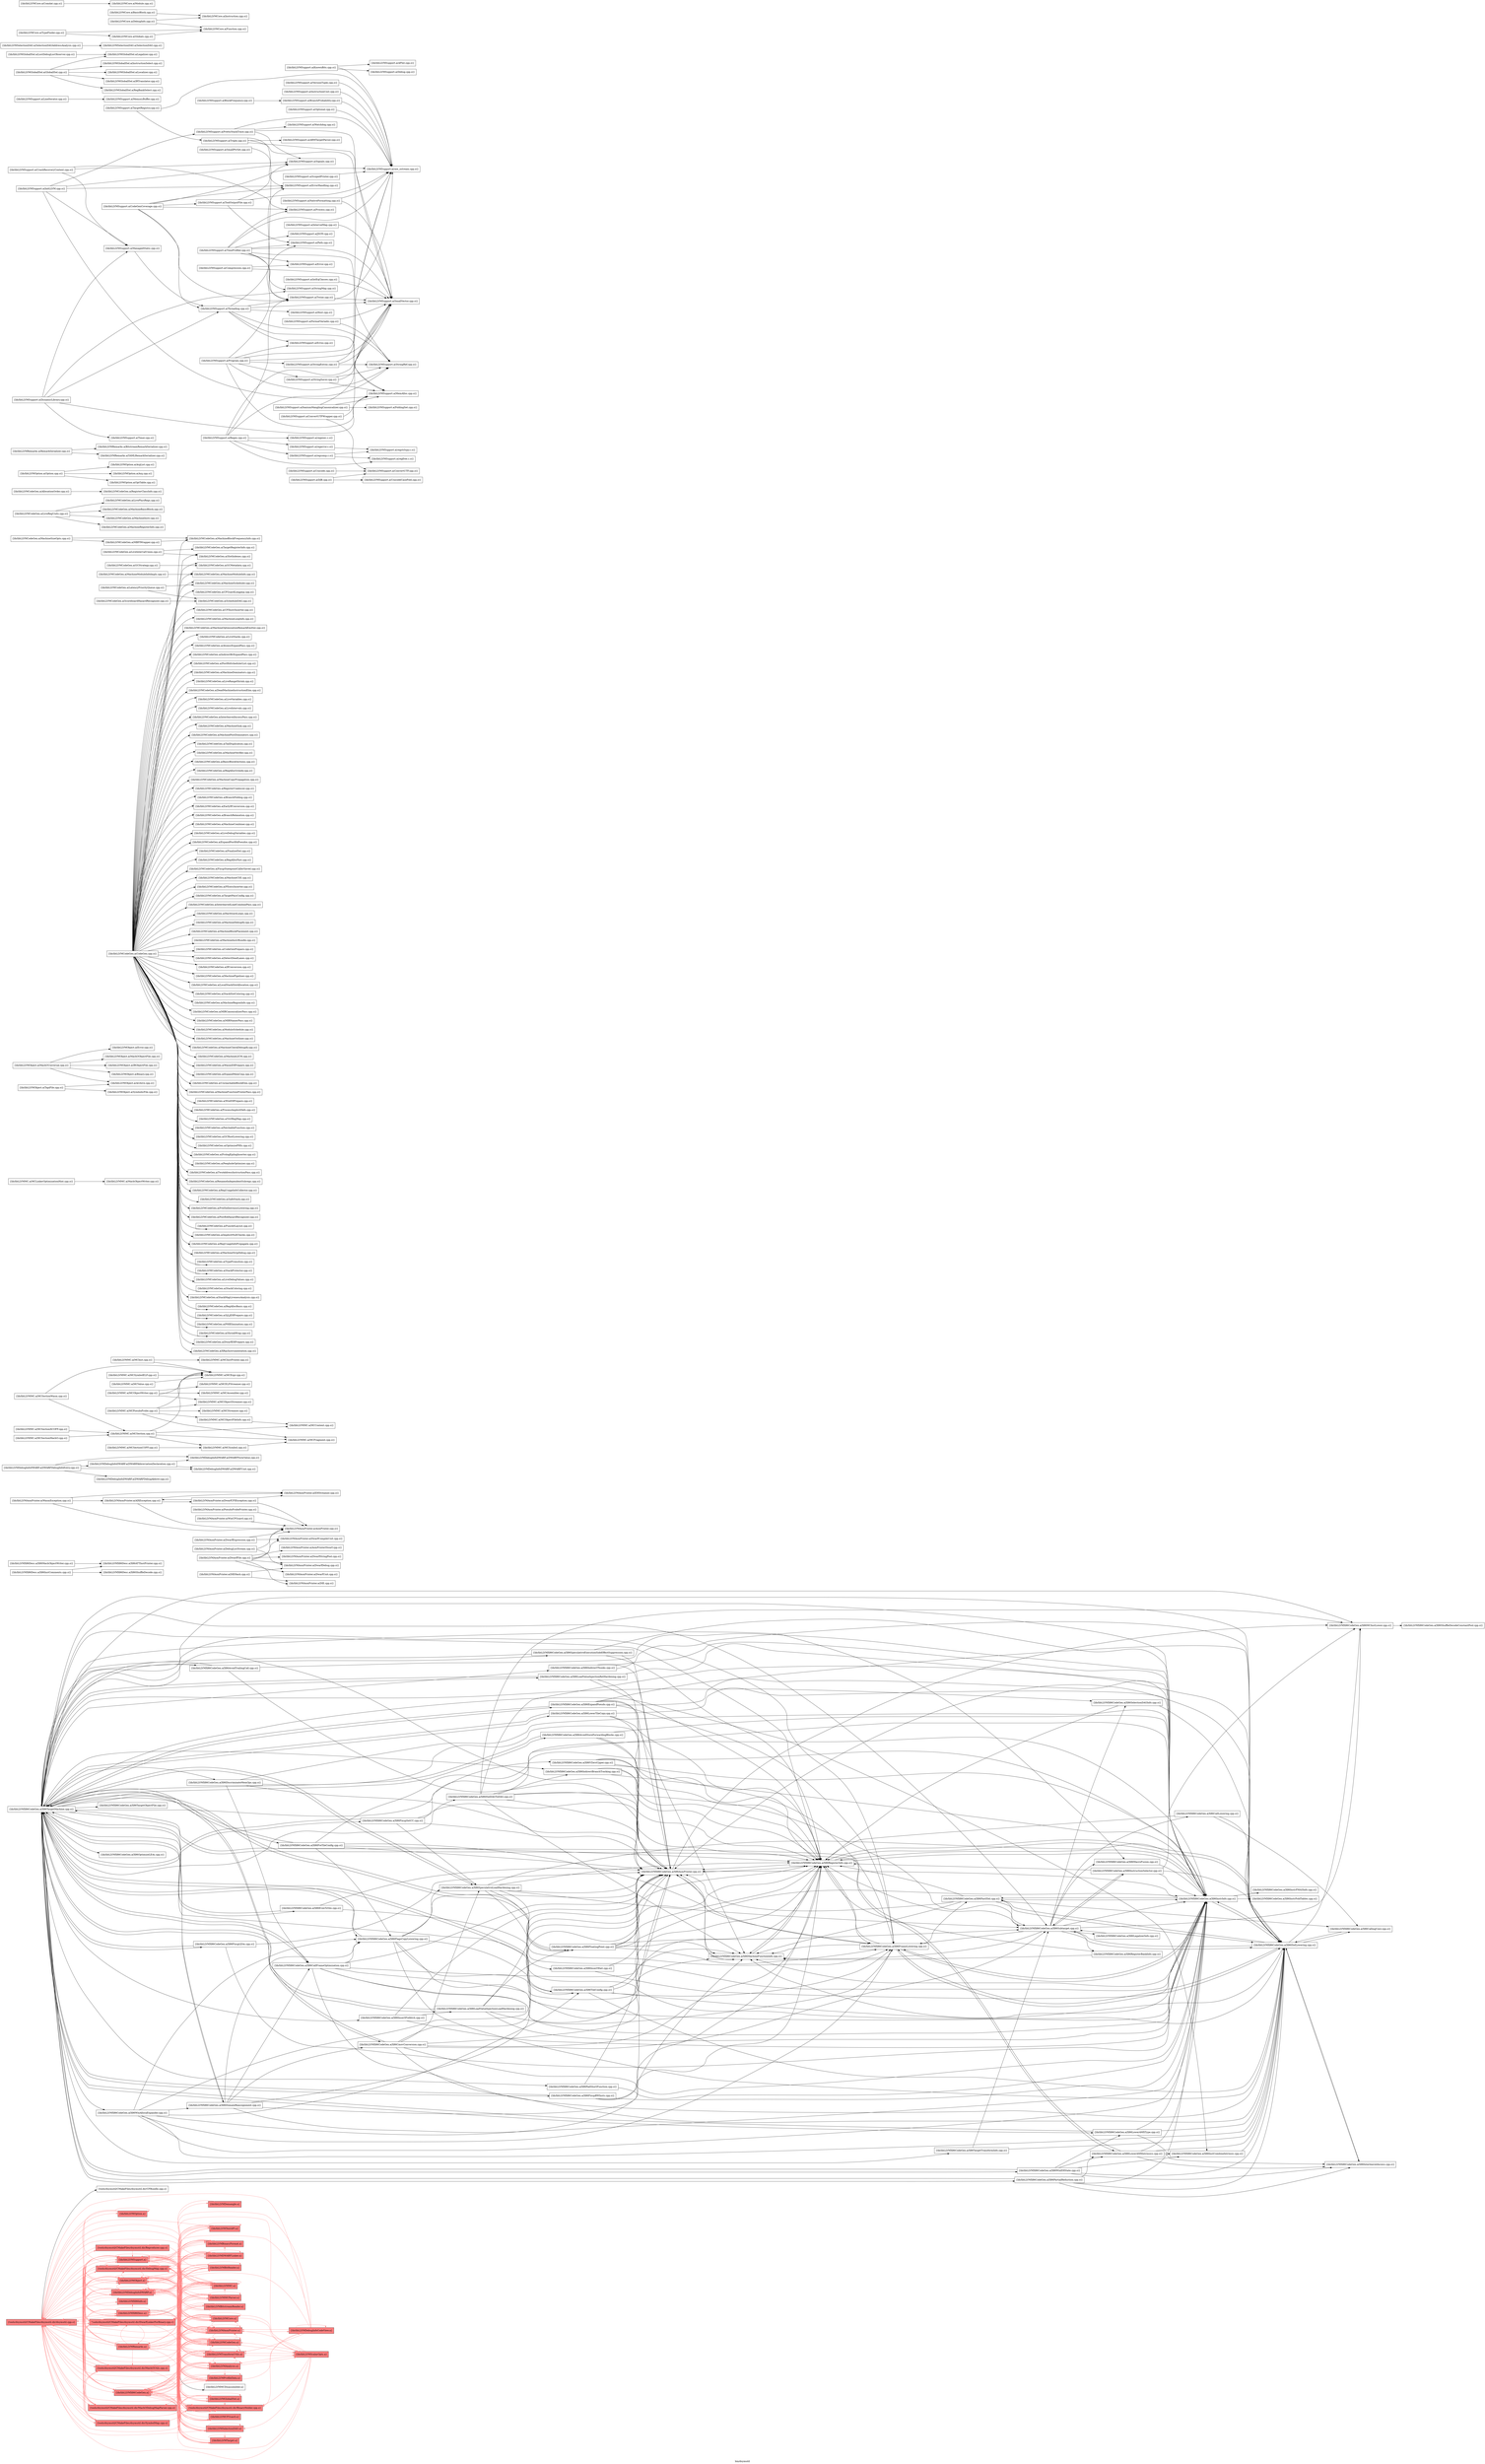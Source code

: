 digraph "bin/dsymutil" {
	label="bin/dsymutil";
	rankdir="LR"
	{ rank=same; Node0x55886a707248;  }
	{ rank=same; Node0x55886a703a08; Node0x55886a702d88; Node0x55886a702c98; Node0x55886a704778; Node0x55886a704598; Node0x55886a7011b8; Node0x55886a6f7bb8; Node0x55886a6f2758; Node0x55886a6f36a8; Node0x55886a6f3158; Node0x55886a6f0408; Node0x55886a6f1498; Node0x55886a6f0ea8; Node0x55886a6f0958; Node0x55886a6ef008;  }
	{ rank=same; Node0x55886a7065c8; Node0x55886a6f23e8; Node0x55886a6f1e98; Node0x55886a6eff58; Node0x55886a6f1808; Node0x55886a706898; Node0x55886a6ef968; Node0x55886a702568; Node0x55886a6fe5a8; Node0x55886a6edc08; Node0x55886a702068; Node0x55886a706348; Node0x55886a6fea58; Node0x55886a6ef468; Node0x55886a707748; Node0x55886a705128; Node0x55886a6fdb08; Node0x55886a705628; Node0x55886a707298; Node0x55886a707928;  }

	Node0x55886a707248 [shape=record,shape=box,style=filled,fillcolor="1.000000 0.5 1",group=1,label="{tools/dsymutil/CMakeFiles/dsymutil.dir/dsymutil.cpp.o}"];
	Node0x55886a707248 -> Node0x55886a703a08;
	Node0x55886a707248 -> Node0x55886a702d88[color="1.000000 0.5 1"];
	Node0x55886a707248 -> Node0x55886a702c98[color="1.000000 0.5 1"];
	Node0x55886a707248 -> Node0x55886a704778[color="1.000000 0.5 1"];
	Node0x55886a707248 -> Node0x55886a704598[color="1.000000 0.5 1"];
	Node0x55886a707248 -> Node0x55886a7011b8[color="1.000000 0.5 1"];
	Node0x55886a707248 -> Node0x55886a6f7bb8[color="1.000000 0.5 1"];
	Node0x55886a707248 -> Node0x55886a6f2758[color="1.000000 0.5 1"];
	Node0x55886a707248 -> Node0x55886a6f36a8[color="1.000000 0.5 1"];
	Node0x55886a707248 -> Node0x55886a6f3158[color="1.000000 0.5 1"];
	Node0x55886a707248 -> Node0x55886a6f0408[color="1.000000 0.5 1"];
	Node0x55886a707248 -> Node0x55886a6f1498[color="1.000000 0.5 1"];
	Node0x55886a707248 -> Node0x55886a6f0ea8[color="1.000000 0.5 1"];
	Node0x55886a707248 -> Node0x55886a6f0958[color="1.000000 0.5 1"];
	Node0x55886a707248 -> Node0x55886a6ef008[color="1.000000 0.5 1"];
	Node0x55886a703a08 [shape=record,shape=box,group=0,label="{tools/dsymutil/CMakeFiles/dsymutil.dir/CFBundle.cpp.o}"];
	Node0x55886a702d88 [shape=record,shape=box,style=filled,fillcolor="1.000000 0.5 1",group=1,label="{tools/dsymutil/CMakeFiles/dsymutil.dir/DebugMap.cpp.o}"];
	Node0x55886a702d88 -> Node0x55886a707248[color="1.000000 0.5 1"];
	Node0x55886a702d88 -> Node0x55886a7065c8[color="1.000000 0.5 1"];
	Node0x55886a702d88 -> Node0x55886a6f0408[color="1.000000 0.5 1"];
	Node0x55886a702d88 -> Node0x55886a6ef008[color="1.000000 0.5 1"];
	Node0x55886a702c98 [shape=record,shape=box,style=filled,fillcolor="1.000000 0.5 1",group=1,label="{tools/dsymutil/CMakeFiles/dsymutil.dir/DwarfLinkerForBinary.cpp.o}"];
	Node0x55886a702c98 -> Node0x55886a707248[color="1.000000 0.5 1"];
	Node0x55886a702c98 -> Node0x55886a7065c8[color="1.000000 0.5 1"];
	Node0x55886a702c98 -> Node0x55886a702d88[color="1.000000 0.5 1"];
	Node0x55886a702c98 -> Node0x55886a704598[color="1.000000 0.5 1"];
	Node0x55886a702c98 -> Node0x55886a6f7bb8[color="1.000000 0.5 1"];
	Node0x55886a702c98 -> Node0x55886a6f0408[color="1.000000 0.5 1"];
	Node0x55886a702c98 -> Node0x55886a6f1498[color="1.000000 0.5 1"];
	Node0x55886a702c98 -> Node0x55886a6f23e8[color="1.000000 0.5 1"];
	Node0x55886a702c98 -> Node0x55886a6f1e98[color="1.000000 0.5 1"];
	Node0x55886a702c98 -> Node0x55886a6f0958[color="1.000000 0.5 1"];
	Node0x55886a702c98 -> Node0x55886a6ef008[color="1.000000 0.5 1"];
	Node0x55886a704778 [shape=record,shape=box,style=filled,fillcolor="1.000000 0.5 1",group=1,label="{tools/dsymutil/CMakeFiles/dsymutil.dir/MachODebugMapParser.cpp.o}"];
	Node0x55886a704778 -> Node0x55886a707248[color="1.000000 0.5 1"];
	Node0x55886a704778 -> Node0x55886a7065c8[color="1.000000 0.5 1"];
	Node0x55886a704778 -> Node0x55886a702d88[color="1.000000 0.5 1"];
	Node0x55886a704778 -> Node0x55886a704598[color="1.000000 0.5 1"];
	Node0x55886a704778 -> Node0x55886a6f0408[color="1.000000 0.5 1"];
	Node0x55886a704778 -> Node0x55886a6ef008[color="1.000000 0.5 1"];
	Node0x55886a704598 [shape=record,shape=box,style=filled,fillcolor="1.000000 0.5 1",group=1,label="{tools/dsymutil/CMakeFiles/dsymutil.dir/MachOUtils.cpp.o}"];
	Node0x55886a704598 -> Node0x55886a707248[color="1.000000 0.5 1"];
	Node0x55886a704598 -> Node0x55886a7065c8[color="1.000000 0.5 1"];
	Node0x55886a704598 -> Node0x55886a702d88[color="1.000000 0.5 1"];
	Node0x55886a704598 -> Node0x55886a702c98[color="1.000000 0.5 1"];
	Node0x55886a704598 -> Node0x55886a704778[color="1.000000 0.5 1"];
	Node0x55886a704598 -> Node0x55886a6f7bb8[color="1.000000 0.5 1"];
	Node0x55886a704598 -> Node0x55886a6f0408[color="1.000000 0.5 1"];
	Node0x55886a704598 -> Node0x55886a6f1e98[color="1.000000 0.5 1"];
	Node0x55886a704598 -> Node0x55886a6eff58[color="1.000000 0.5 1"];
	Node0x55886a704598 -> Node0x55886a6ef008[color="1.000000 0.5 1"];
	Node0x55886a7011b8 [shape=record,shape=box,style=filled,fillcolor="1.000000 0.5 1",group=1,label="{tools/dsymutil/CMakeFiles/dsymutil.dir/Reproducer.cpp.o}"];
	Node0x55886a7011b8 -> Node0x55886a707248[color="1.000000 0.5 1"];
	Node0x55886a7011b8 -> Node0x55886a7065c8[color="1.000000 0.5 1"];
	Node0x55886a7011b8 -> Node0x55886a6ef008[color="1.000000 0.5 1"];
	Node0x55886a6f7bb8 [shape=record,shape=box,style=filled,fillcolor="1.000000 0.5 1",group=1,label="{tools/dsymutil/CMakeFiles/dsymutil.dir/SymbolMap.cpp.o}"];
	Node0x55886a6f7bb8 -> Node0x55886a707248[color="1.000000 0.5 1"];
	Node0x55886a6f7bb8 -> Node0x55886a7065c8[color="1.000000 0.5 1"];
	Node0x55886a6f7bb8 -> Node0x55886a704598[color="1.000000 0.5 1"];
	Node0x55886a6f7bb8 -> Node0x55886a6ef008[color="1.000000 0.5 1"];
	Node0x55886a6f2758 [shape=record,shape=box,style=filled,fillcolor="1.000000 0.5 1",group=1,label="{lib/libLLVMX86CodeGen.a}"];
	Node0x55886a6f2758 -> Node0x55886a6f36a8[color="1.000000 0.5 1"];
	Node0x55886a6f2758 -> Node0x55886a6f3158[color="1.000000 0.5 1"];
	Node0x55886a6f2758 -> Node0x55886a6f1808[color="1.000000 0.5 1"];
	Node0x55886a6f2758 -> Node0x55886a6f1e98[color="1.000000 0.5 1"];
	Node0x55886a6f2758 -> Node0x55886a6eff58[color="1.000000 0.5 1"];
	Node0x55886a6f2758 -> Node0x55886a6ef008[color="1.000000 0.5 1"];
	Node0x55886a6f2758 -> Node0x55886a706898[color="1.000000 0.5 1"];
	Node0x55886a6f2758 -> Node0x55886a6ef968[color="1.000000 0.5 1"];
	Node0x55886a6f2758 -> Node0x55886a702568[color="1.000000 0.5 1"];
	Node0x55886a6f2758 -> Node0x55886a6fe5a8[color="1.000000 0.5 1"];
	Node0x55886a6f2758 -> Node0x55886a6edc08[color="1.000000 0.5 1"];
	Node0x55886a6f2758 -> Node0x55886a702068[color="1.000000 0.5 1"];
	Node0x55886a6f2758 -> Node0x55886a7065c8[color="1.000000 0.5 1"];
	Node0x55886a6f2758 -> Node0x55886a6f2758[color="1.000000 0.5 1"];
	Node0x55886a6f2758 -> Node0x55886a706348[color="1.000000 0.5 1"];
	Node0x55886a6f2758 -> Node0x55886a6fea58[color="1.000000 0.5 1"];
	Node0x55886a6f36a8 [shape=record,shape=box,style=filled,fillcolor="1.000000 0.5 1",group=1,label="{lib/libLLVMX86Desc.a}"];
	Node0x55886a6f36a8 -> Node0x55886a707248[color="1.000000 0.5 1"];
	Node0x55886a6f36a8 -> Node0x55886a702d88[color="1.000000 0.5 1"];
	Node0x55886a6f36a8 -> Node0x55886a6f36a8[color="1.000000 0.5 1"];
	Node0x55886a6f36a8 -> Node0x55886a6f1e98[color="1.000000 0.5 1"];
	Node0x55886a6f36a8 -> Node0x55886a6ef008[color="1.000000 0.5 1"];
	Node0x55886a6f36a8 -> Node0x55886a6f2758[color="1.000000 0.5 1"];
	Node0x55886a6f36a8 -> Node0x55886a6f3158[color="1.000000 0.5 1"];
	Node0x55886a6f36a8 -> Node0x55886a6ef468;
	Node0x55886a6f36a8 -> Node0x55886a707748[color="1.000000 0.5 1"];
	Node0x55886a6f3158 [shape=record,shape=box,style=filled,fillcolor="1.000000 0.5 1",group=1,label="{lib/libLLVMX86Info.a}"];
	Node0x55886a6f3158 -> Node0x55886a6ef008[color="1.000000 0.5 1"];
	Node0x55886a6f0408 [shape=record,shape=box,style=filled,fillcolor="1.000000 0.5 1",group=1,label="{lib/libLLVMObject.a}"];
	Node0x55886a6f0408 -> Node0x55886a707248[color="1.000000 0.5 1"];
	Node0x55886a6f0408 -> Node0x55886a7065c8[color="1.000000 0.5 1"];
	Node0x55886a6f0408 -> Node0x55886a702d88[color="1.000000 0.5 1"];
	Node0x55886a6f0408 -> Node0x55886a702c98[color="1.000000 0.5 1"];
	Node0x55886a6f0408 -> Node0x55886a6f0408[color="1.000000 0.5 1"];
	Node0x55886a6f0408 -> Node0x55886a6ef008[color="1.000000 0.5 1"];
	Node0x55886a6f0408 -> Node0x55886a707748[color="1.000000 0.5 1"];
	Node0x55886a6f0408 -> Node0x55886a704778[color="1.000000 0.5 1"];
	Node0x55886a6f0408 -> Node0x55886a6f36a8[color="1.000000 0.5 1"];
	Node0x55886a6f0408 -> Node0x55886a6f1808[color="1.000000 0.5 1"];
	Node0x55886a6f0408 -> Node0x55886a6f1e98[color="1.000000 0.5 1"];
	Node0x55886a6f0408 -> Node0x55886a705128[color="1.000000 0.5 1"];
	Node0x55886a6f0408 -> Node0x55886a706898[color="1.000000 0.5 1"];
	Node0x55886a6f0408 -> Node0x55886a6f2758[color="1.000000 0.5 1"];
	Node0x55886a6f0408 -> Node0x55886a6f23e8[color="1.000000 0.5 1"];
	Node0x55886a6f0408 -> Node0x55886a6fdb08[color="1.000000 0.5 1"];
	Node0x55886a6f0408 -> Node0x55886a6f1498[color="1.000000 0.5 1"];
	Node0x55886a6f0408 -> Node0x55886a705628[color="1.000000 0.5 1"];
	Node0x55886a6f1498 [shape=record,shape=box,style=filled,fillcolor="1.000000 0.5 1",group=1,label="{lib/libLLVMDebugInfoDWARF.a}"];
	Node0x55886a6f1498 -> Node0x55886a6ef008[color="1.000000 0.5 1"];
	Node0x55886a6f1498 -> Node0x55886a707748[color="1.000000 0.5 1"];
	Node0x55886a6f1498 -> Node0x55886a707248[color="1.000000 0.5 1"];
	Node0x55886a6f1498 -> Node0x55886a7065c8[color="1.000000 0.5 1"];
	Node0x55886a6f1498 -> Node0x55886a702d88[color="1.000000 0.5 1"];
	Node0x55886a6f1498 -> Node0x55886a702c98[color="1.000000 0.5 1"];
	Node0x55886a6f1498 -> Node0x55886a704778[color="1.000000 0.5 1"];
	Node0x55886a6f1498 -> Node0x55886a6f1808[color="1.000000 0.5 1"];
	Node0x55886a6f1498 -> Node0x55886a6f0408[color="1.000000 0.5 1"];
	Node0x55886a6f1498 -> Node0x55886a6f1498[color="1.000000 0.5 1"];
	Node0x55886a6f1498 -> Node0x55886a6f36a8[color="1.000000 0.5 1"];
	Node0x55886a6f1498 -> Node0x55886a6f1e98[color="1.000000 0.5 1"];
	Node0x55886a6f1498 -> Node0x55886a6f2758[color="1.000000 0.5 1"];
	Node0x55886a6f0ea8 [shape=record,shape=box,style=filled,fillcolor="1.000000 0.5 1",group=1,label="{lib/libLLVMOption.a}"];
	Node0x55886a6f0ea8 -> Node0x55886a6f2758[color="1.000000 0.5 1"];
	Node0x55886a6f0ea8 -> Node0x55886a6f0ea8[color="1.000000 0.5 1"];
	Node0x55886a6f0ea8 -> Node0x55886a6ef008[color="1.000000 0.5 1"];
	Node0x55886a6f0ea8 -> Node0x55886a707248[color="1.000000 0.5 1"];
	Node0x55886a6f0ea8 -> Node0x55886a6f0408[color="1.000000 0.5 1"];
	Node0x55886a6f0958 [shape=record,shape=box,style=filled,fillcolor="1.000000 0.5 1",group=1,label="{lib/libLLVMRemarks.a}"];
	Node0x55886a6f0958 -> Node0x55886a6f1498[color="1.000000 0.5 1"];
	Node0x55886a6f0958 -> Node0x55886a6ef008[color="1.000000 0.5 1"];
	Node0x55886a6f0958 -> Node0x55886a707248[color="1.000000 0.5 1"];
	Node0x55886a6f0958 -> Node0x55886a7065c8[color="1.000000 0.5 1"];
	Node0x55886a6f0958 -> Node0x55886a702c98[color="1.000000 0.5 1"];
	Node0x55886a6f0958 -> Node0x55886a6f0958[color="1.000000 0.5 1"];
	Node0x55886a6f0958 -> Node0x55886a702d88[color="1.000000 0.5 1"];
	Node0x55886a6f0958 -> Node0x55886a6f0408[color="1.000000 0.5 1"];
	Node0x55886a6f0958 -> Node0x55886a707298[color="1.000000 0.5 1"];
	Node0x55886a6f0958 -> Node0x55886a704598[color="1.000000 0.5 1"];
	Node0x55886a6f0958 -> Node0x55886a6eff58[color="1.000000 0.5 1"];
	Node0x55886a6f0958 -> Node0x55886a6f1e98[color="1.000000 0.5 1"];
	Node0x55886a6ef008 [shape=record,shape=box,style=filled,fillcolor="1.000000 0.5 1",group=1,label="{lib/libLLVMSupport.a}"];
	Node0x55886a6ef008 -> Node0x55886a707248[color="1.000000 0.5 1"];
	Node0x55886a6ef008 -> Node0x55886a7065c8[color="1.000000 0.5 1"];
	Node0x55886a6ef008 -> Node0x55886a6f2758[color="1.000000 0.5 1"];
	Node0x55886a6ef008 -> Node0x55886a6f0408[color="1.000000 0.5 1"];
	Node0x55886a6ef008 -> Node0x55886a6f1808[color="1.000000 0.5 1"];
	Node0x55886a6ef008 -> Node0x55886a6eff58[color="1.000000 0.5 1"];
	Node0x55886a6ef008 -> Node0x55886a6ef008[color="1.000000 0.5 1"];
	Node0x55886a6ef008 -> Node0x55886a6f1498[color="1.000000 0.5 1"];
	Node0x55886a6ef008 -> Node0x55886a6f1e98[color="1.000000 0.5 1"];
	Node0x55886a6ef008 -> Node0x55886a702d88[color="1.000000 0.5 1"];
	Node0x55886a6ef008 -> Node0x55886a702c98[color="1.000000 0.5 1"];
	Node0x55886a6ef008 -> Node0x55886a6f23e8[color="1.000000 0.5 1"];
	Node0x55886a6ef008 -> Node0x55886a704778[color="1.000000 0.5 1"];
	Node0x55886a6ef008 -> Node0x55886a6f36a8[color="1.000000 0.5 1"];
	Node0x55886a6ef008 -> Node0x55886a6f0958[color="1.000000 0.5 1"];
	Node0x55886a6ef008 -> Node0x55886a704598[color="1.000000 0.5 1"];
	Node0x55886a6ef008 -> Node0x55886a6fea58[color="1.000000 0.5 1"];
	Node0x55886a6ef008 -> Node0x55886a707928[color="1.000000 0.5 1"];
	Node0x55886a6ef008 -> Node0x55886a706348[color="1.000000 0.5 1"];
	Node0x55886a7065c8 [shape=record,shape=box,style=filled,fillcolor="1.000000 0.5 1",group=1,label="{tools/dsymutil/CMakeFiles/dsymutil.dir/BinaryHolder.cpp.o}"];
	Node0x55886a7065c8 -> Node0x55886a707248[color="1.000000 0.5 1"];
	Node0x55886a7065c8 -> Node0x55886a6f0408[color="1.000000 0.5 1"];
	Node0x55886a7065c8 -> Node0x55886a6ef008[color="1.000000 0.5 1"];
	Node0x55886a6f23e8 [shape=record,shape=box,style=filled,fillcolor="1.000000 0.5 1",group=1,label="{lib/libLLVMDWARFLinker.a}"];
	Node0x55886a6f23e8 -> Node0x55886a707248[color="1.000000 0.5 1"];
	Node0x55886a6f23e8 -> Node0x55886a7065c8[color="1.000000 0.5 1"];
	Node0x55886a6f23e8 -> Node0x55886a702d88[color="1.000000 0.5 1"];
	Node0x55886a6f23e8 -> Node0x55886a702c98[color="1.000000 0.5 1"];
	Node0x55886a6f23e8 -> Node0x55886a6f1808[color="1.000000 0.5 1"];
	Node0x55886a6f23e8 -> Node0x55886a6f1498[color="1.000000 0.5 1"];
	Node0x55886a6f23e8 -> Node0x55886a6f23e8[color="1.000000 0.5 1"];
	Node0x55886a6f23e8 -> Node0x55886a6eff58[color="1.000000 0.5 1"];
	Node0x55886a6f23e8 -> Node0x55886a6ef008[color="1.000000 0.5 1"];
	Node0x55886a6f23e8 -> Node0x55886a707748[color="1.000000 0.5 1"];
	Node0x55886a6f23e8 -> Node0x55886a6f36a8[color="1.000000 0.5 1"];
	Node0x55886a6f23e8 -> Node0x55886a6f1e98[color="1.000000 0.5 1"];
	Node0x55886a6f1e98 [shape=record,shape=box,style=filled,fillcolor="1.000000 0.5 1",group=1,label="{lib/libLLVMMC.a}"];
	Node0x55886a6f1e98 -> Node0x55886a6f36a8[color="1.000000 0.5 1"];
	Node0x55886a6f1e98 -> Node0x55886a6f1e98[color="1.000000 0.5 1"];
	Node0x55886a6f1e98 -> Node0x55886a6ef008[color="1.000000 0.5 1"];
	Node0x55886a6f1e98 -> Node0x55886a707248[color="1.000000 0.5 1"];
	Node0x55886a6f1e98 -> Node0x55886a7065c8[color="1.000000 0.5 1"];
	Node0x55886a6f1e98 -> Node0x55886a6f1808[color="1.000000 0.5 1"];
	Node0x55886a6f1e98 -> Node0x55886a702d88[color="1.000000 0.5 1"];
	Node0x55886a6f1e98 -> Node0x55886a6f1498[color="1.000000 0.5 1"];
	Node0x55886a6f1e98 -> Node0x55886a6f23e8[color="1.000000 0.5 1"];
	Node0x55886a6f1e98 -> Node0x55886a6f2758[color="1.000000 0.5 1"];
	Node0x55886a6f1e98 -> Node0x55886a707748[color="1.000000 0.5 1"];
	Node0x55886a6eff58 [shape=record,shape=box,style=filled,fillcolor="1.000000 0.5 1",group=1,label="{lib/libLLVMCodeGen.a}"];
	Node0x55886a6eff58 -> Node0x55886a6f2758[color="1.000000 0.5 1"];
	Node0x55886a6eff58 -> Node0x55886a6eff58[color="1.000000 0.5 1"];
	Node0x55886a6eff58 -> Node0x55886a706898[color="1.000000 0.5 1"];
	Node0x55886a6eff58 -> Node0x55886a6ef008[color="1.000000 0.5 1"];
	Node0x55886a6eff58 -> Node0x55886a6fe5a8[color="1.000000 0.5 1"];
	Node0x55886a6eff58 -> Node0x55886a6f23e8[color="1.000000 0.5 1"];
	Node0x55886a6eff58 -> Node0x55886a6f1e98[color="1.000000 0.5 1"];
	Node0x55886a6eff58 -> Node0x55886a6f1808[color="1.000000 0.5 1"];
	Node0x55886a6eff58 -> Node0x55886a6fea58[color="1.000000 0.5 1"];
	Node0x55886a6eff58 -> Node0x55886a702d88[color="1.000000 0.5 1"];
	Node0x55886a6eff58 -> Node0x55886a6f36a8[color="1.000000 0.5 1"];
	Node0x55886a6eff58 -> Node0x55886a6ef968[color="1.000000 0.5 1"];
	Node0x55886a6eff58 -> Node0x55886a707248[color="1.000000 0.5 1"];
	Node0x55886a6eff58 -> Node0x55886a7065c8[color="1.000000 0.5 1"];
	Node0x55886a6eff58 -> Node0x55886a6f1498[color="1.000000 0.5 1"];
	Node0x55886a6eff58 -> Node0x55886a6f0408[color="1.000000 0.5 1"];
	Node0x55886a6eff58 -> Node0x55886a704778[color="1.000000 0.5 1"];
	Node0x55886a6eff58 -> Node0x55886a706348[color="1.000000 0.5 1"];
	Node0x55886a6eff58 -> Node0x55886a6ffae8[color="1.000000 0.5 1"];
	Node0x55886a6f69e8 [shape=record,shape=box,group=0,label="{lib/libLLVMX86CodeGen.a(X86AsmPrinter.cpp.o)}"];
	Node0x55886a6f69e8 -> Node0x55886a6f6c68;
	Node0x55886a6f69e8 -> Node0x55886a6f50e8;
	Node0x55886a6f69e8 -> Node0x55886a6f5318;
	Node0x55886a6f6c68 [shape=record,shape=box,group=0,label="{lib/libLLVMX86CodeGen.a(X86MCInstLower.cpp.o)}"];
	Node0x55886a6f6c68 -> Node0x55886a6f13a8;
	Node0x55886a6f50e8 [shape=record,shape=box,group=0,label="{lib/libLLVMX86CodeGen.a(X86MachineFunctionInfo.cpp.o)}"];
	Node0x55886a6f50e8 -> Node0x55886a6f69e8;
	Node0x55886a6f50e8 -> Node0x55886a6f5318;
	Node0x55886a6f5318 [shape=record,shape=box,group=0,label="{lib/libLLVMX86CodeGen.a(X86RegisterInfo.cpp.o)}"];
	Node0x55886a6f5318 -> Node0x55886a6f69e8;
	Node0x55886a6f5318 -> Node0x55886a6f50e8;
	Node0x55886a6f5318 -> Node0x55886a6f5ef8;
	Node0x55886a6f5318 -> Node0x55886a6f3d88;
	Node0x55886a6f5318 -> Node0x55886a6ef2d8;
	Node0x55886a6f1808 [shape=record,shape=box,style=filled,fillcolor="1.000000 0.5 1",group=1,label="{lib/libLLVMAsmPrinter.a}"];
	Node0x55886a6f1808 -> Node0x55886a707248[color="1.000000 0.5 1"];
	Node0x55886a6f1808 -> Node0x55886a702d88[color="1.000000 0.5 1"];
	Node0x55886a6f1808 -> Node0x55886a6f2758[color="1.000000 0.5 1"];
	Node0x55886a6f1808 -> Node0x55886a6f36a8[color="1.000000 0.5 1"];
	Node0x55886a6f1808 -> Node0x55886a6f1808[color="1.000000 0.5 1"];
	Node0x55886a6f1808 -> Node0x55886a6f1e98[color="1.000000 0.5 1"];
	Node0x55886a6f1808 -> Node0x55886a6eff58[color="1.000000 0.5 1"];
	Node0x55886a6f1808 -> Node0x55886a6f0958[color="1.000000 0.5 1"];
	Node0x55886a6f1808 -> Node0x55886a6ef008[color="1.000000 0.5 1"];
	Node0x55886a6f1808 -> Node0x55886a706898[color="1.000000 0.5 1"];
	Node0x55886a6f1808 -> Node0x55886a6ef968[color="1.000000 0.5 1"];
	Node0x55886a6f1808 -> Node0x55886a6fe5a8[color="1.000000 0.5 1"];
	Node0x55886a6f1808 -> Node0x55886a707748[color="1.000000 0.5 1"];
	Node0x55886a6f1808 -> Node0x55886a6fdb08[color="1.000000 0.5 1"];
	Node0x55886a6f1808 -> Node0x55886a702c98[color="1.000000 0.5 1"];
	Node0x55886a6f1808 -> Node0x55886a6f1498[color="1.000000 0.5 1"];
	Node0x55886a6f1808 -> Node0x55886a704cc8[color="1.000000 0.5 1"];
	Node0x55886a706898 [shape=record,shape=box,style=filled,fillcolor="1.000000 0.5 1",group=1,label="{lib/libLLVMCore.a}"];
	Node0x55886a706898 -> Node0x55886a6ef008[color="1.000000 0.5 1"];
	Node0x55886a706898 -> Node0x55886a706898[color="1.000000 0.5 1"];
	Node0x55886a706898 -> Node0x55886a707248[color="1.000000 0.5 1"];
	Node0x55886a706898 -> Node0x55886a6f2758[color="1.000000 0.5 1"];
	Node0x55886a706898 -> Node0x55886a6f1808[color="1.000000 0.5 1"];
	Node0x55886a706898 -> Node0x55886a6f1498[color="1.000000 0.5 1"];
	Node0x55886a706898 -> Node0x55886a6eff58[color="1.000000 0.5 1"];
	Node0x55886a706898 -> Node0x55886a702568[color="1.000000 0.5 1"];
	Node0x55886a706898 -> Node0x55886a6fe5a8[color="1.000000 0.5 1"];
	Node0x55886a706898 -> Node0x55886a707748[color="1.000000 0.5 1"];
	Node0x55886a706898 -> Node0x55886a6f36a8[color="1.000000 0.5 1"];
	Node0x55886a706898 -> Node0x55886a6fea58[color="1.000000 0.5 1"];
	Node0x55886a706898 -> Node0x55886a7065c8[color="1.000000 0.5 1"];
	Node0x55886a706898 -> Node0x55886a702068[color="1.000000 0.5 1"];
	Node0x55886a706898 -> Node0x55886a702d88[color="1.000000 0.5 1"];
	Node0x55886a706898 -> Node0x55886a6f0958[color="1.000000 0.5 1"];
	Node0x55886a706898 -> Node0x55886a705128[color="1.000000 0.5 1"];
	Node0x55886a706898 -> Node0x55886a6f23e8[color="1.000000 0.5 1"];
	Node0x55886a706898 -> Node0x55886a6ffae8[color="1.000000 0.5 1"];
	Node0x55886a6f13a8 [shape=record,shape=box,group=0,label="{lib/libLLVMX86CodeGen.a(X86ShuffleDecodeConstantPool.cpp.o)}"];
	Node0x55886a6f5ef8 [shape=record,shape=box,group=0,label="{lib/libLLVMX86CodeGen.a(X86ISelLowering.cpp.o)}"];
	Node0x55886a6f5ef8 -> Node0x55886a6f69e8;
	Node0x55886a6f5ef8 -> Node0x55886a6f6c68;
	Node0x55886a6f5ef8 -> Node0x55886a6f50e8;
	Node0x55886a6f5ef8 -> Node0x55886a6f5318;
	Node0x55886a6f5ef8 -> Node0x55886a6f3a18;
	Node0x55886a6f5ef8 -> Node0x55886a6f3d88;
	Node0x55886a6f5ef8 -> Node0x55886a6ef2d8;
	Node0x55886a6f5ef8 -> Node0x55886a6f0228;
	Node0x55886a6f5ef8 -> Node0x55886a6f0ef8;
	Node0x55886a6f5ef8 -> Node0x55886a6f15d8;
	Node0x55886a6f3d88 [shape=record,shape=box,group=0,label="{lib/libLLVMX86CodeGen.a(X86InstrInfo.cpp.o)}"];
	Node0x55886a6f3d88 -> Node0x55886a6f69e8;
	Node0x55886a6f3d88 -> Node0x55886a6f50e8;
	Node0x55886a6f3d88 -> Node0x55886a6f5318;
	Node0x55886a6f3d88 -> Node0x55886a6f5ef8;
	Node0x55886a6f3d88 -> Node0x55886a6f3a18;
	Node0x55886a6f3d88 -> Node0x55886a6f4a08;
	Node0x55886a6f3d88 -> Node0x55886a6ef2d8;
	Node0x55886a6f3d88 -> Node0x55886a6efeb8;
	Node0x55886a6ef2d8 [shape=record,shape=box,group=0,label="{lib/libLLVMX86CodeGen.a(X86FrameLowering.cpp.o)}"];
	Node0x55886a6ef2d8 -> Node0x55886a6f69e8;
	Node0x55886a6ef2d8 -> Node0x55886a6f50e8;
	Node0x55886a6ef2d8 -> Node0x55886a6f5318;
	Node0x55886a6ef2d8 -> Node0x55886a6f5ef8;
	Node0x55886a6ef2d8 -> Node0x55886a6f3a18;
	Node0x55886a6ef2d8 -> Node0x55886a6f3d88;
	Node0x55886a6f3a18 [shape=record,shape=box,group=0,label="{lib/libLLVMX86CodeGen.a(X86FastISel.cpp.o)}"];
	Node0x55886a6f3a18 -> Node0x55886a6f69e8;
	Node0x55886a6f3a18 -> Node0x55886a6f50e8;
	Node0x55886a6f3a18 -> Node0x55886a6f5318;
	Node0x55886a6f3a18 -> Node0x55886a6f5ef8;
	Node0x55886a6f3a18 -> Node0x55886a6f3d88;
	Node0x55886a6f3a18 -> Node0x55886a6f0228;
	Node0x55886a6f3a18 -> Node0x55886a6f15d8;
	Node0x55886a6f0228 [shape=record,shape=box,group=0,label="{lib/libLLVMX86CodeGen.a(X86CallingConv.cpp.o)}"];
	Node0x55886a6f0228 -> Node0x55886a6f5ef8;
	Node0x55886a6f0ef8 [shape=record,shape=box,group=0,label="{lib/libLLVMX86CodeGen.a(X86InterleavedAccess.cpp.o)}"];
	Node0x55886a6f0ef8 -> Node0x55886a6f5ef8;
	Node0x55886a6f15d8 [shape=record,shape=box,group=0,label="{lib/libLLVMX86CodeGen.a(X86Subtarget.cpp.o)}"];
	Node0x55886a6f15d8 -> Node0x55886a6f6c68;
	Node0x55886a6f15d8 -> Node0x55886a6f50e8;
	Node0x55886a6f15d8 -> Node0x55886a6f5318;
	Node0x55886a6f15d8 -> Node0x55886a6f5ef8;
	Node0x55886a6f15d8 -> Node0x55886a6f3d88;
	Node0x55886a6f15d8 -> Node0x55886a6ef2d8;
	Node0x55886a6f15d8 -> Node0x55886a6f21b8;
	Node0x55886a6f15d8 -> Node0x55886a6f24d8;
	Node0x55886a6f15d8 -> Node0x55886a6f31f8;
	Node0x55886a6f15d8 -> Node0x55886a6f34c8;
	Node0x55886a6f15d8 -> Node0x55886a6f3888;
	Node0x55886a6f15d8 -> Node0x55886a6f9558;
	Node0x55886a6ef968 [shape=record,shape=box,style=filled,fillcolor="1.000000 0.5 1",group=1,label="{lib/libLLVMTarget.a}"];
	Node0x55886a6ef968 -> Node0x55886a6f2758[color="1.000000 0.5 1"];
	Node0x55886a6ef968 -> Node0x55886a6f1808[color="1.000000 0.5 1"];
	Node0x55886a6ef968 -> Node0x55886a6f1e98[color="1.000000 0.5 1"];
	Node0x55886a6ef968 -> Node0x55886a6ef008[color="1.000000 0.5 1"];
	Node0x55886a6ef968 -> Node0x55886a6ef968[color="1.000000 0.5 1"];
	Node0x55886a6ef968 -> Node0x55886a706898[color="1.000000 0.5 1"];
	Node0x55886a6ef968 -> Node0x55886a6f23e8[color="1.000000 0.5 1"];
	Node0x55886a6ef968 -> Node0x55886a6eff58[color="1.000000 0.5 1"];
	Node0x55886a6ef968 -> Node0x55886a6fe5a8[color="1.000000 0.5 1"];
	Node0x55886a702568 [shape=record,shape=box,style=filled,fillcolor="1.000000 0.5 1",group=1,label="{lib/libLLVMSelectionDAG.a}"];
	Node0x55886a702568 -> Node0x55886a6f2758[color="1.000000 0.5 1"];
	Node0x55886a702568 -> Node0x55886a6eff58[color="1.000000 0.5 1"];
	Node0x55886a702568 -> Node0x55886a6ef008[color="1.000000 0.5 1"];
	Node0x55886a702568 -> Node0x55886a702568[color="1.000000 0.5 1"];
	Node0x55886a702568 -> Node0x55886a6fe5a8[color="1.000000 0.5 1"];
	Node0x55886a702568 -> Node0x55886a706898[color="1.000000 0.5 1"];
	Node0x55886a702568 -> Node0x55886a6f1e98[color="1.000000 0.5 1"];
	Node0x55886a702568 -> Node0x55886a6f1808[color="1.000000 0.5 1"];
	Node0x55886a702568 -> Node0x55886a6f1498[color="1.000000 0.5 1"];
	Node0x55886a702568 -> Node0x55886a6edc08[color="1.000000 0.5 1"];
	Node0x55886a702568 -> Node0x55886a6ef968[color="1.000000 0.5 1"];
	Node0x55886a702568 -> Node0x55886a6fea58[color="1.000000 0.5 1"];
	Node0x55886a702568 -> Node0x55886a707248[color="1.000000 0.5 1"];
	Node0x55886a702568 -> Node0x55886a6f0408[color="1.000000 0.5 1"];
	Node0x55886a6fe5a8 [shape=record,shape=box,style=filled,fillcolor="1.000000 0.5 1",group=1,label="{lib/libLLVMAnalysis.a}"];
	Node0x55886a6fe5a8 -> Node0x55886a6f2758[color="1.000000 0.5 1"];
	Node0x55886a6fe5a8 -> Node0x55886a6ef008[color="1.000000 0.5 1"];
	Node0x55886a6fe5a8 -> Node0x55886a706898[color="1.000000 0.5 1"];
	Node0x55886a6fe5a8 -> Node0x55886a6fe5a8[color="1.000000 0.5 1"];
	Node0x55886a6fe5a8 -> Node0x55886a707248[color="1.000000 0.5 1"];
	Node0x55886a6fe5a8 -> Node0x55886a7065c8[color="1.000000 0.5 1"];
	Node0x55886a6fe5a8 -> Node0x55886a6eff58[color="1.000000 0.5 1"];
	Node0x55886a6fe5a8 -> Node0x55886a6fea58[color="1.000000 0.5 1"];
	Node0x55886a6fe5a8 -> Node0x55886a702568[color="1.000000 0.5 1"];
	Node0x55886a6fe5a8 -> Node0x55886a6edc08[color="1.000000 0.5 1"];
	Node0x55886a6fe5a8 -> Node0x55886a6f1808[color="1.000000 0.5 1"];
	Node0x55886a6fe5a8 -> Node0x55886a6ffae8[color="1.000000 0.5 1"];
	Node0x55886a6fe5a8 -> Node0x55886a706348[color="1.000000 0.5 1"];
	Node0x55886a6fe5a8 -> Node0x55886a6f23e8[color="1.000000 0.5 1"];
	Node0x55886a6fe5a8 -> Node0x55886a6f0408[color="1.000000 0.5 1"];
	Node0x55886a6f4a08 [shape=record,shape=box,group=0,label="{lib/libLLVMX86CodeGen.a(X86InstrFoldTables.cpp.o)}"];
	Node0x55886a6efeb8 [shape=record,shape=box,group=0,label="{lib/libLLVMX86CodeGen.a(X86InstrFMA3Info.cpp.o)}"];
	Node0x55886a6f21b8 [shape=record,shape=box,group=0,label="{lib/libLLVMX86CodeGen.a(X86SelectionDAGInfo.cpp.o)}"];
	Node0x55886a6f21b8 -> Node0x55886a6f5318;
	Node0x55886a6f21b8 -> Node0x55886a6f5ef8;
	Node0x55886a6f24d8 [shape=record,shape=box,group=0,label="{lib/libLLVMX86CodeGen.a(X86CallLowering.cpp.o)}"];
	Node0x55886a6f24d8 -> Node0x55886a6f5318;
	Node0x55886a6f24d8 -> Node0x55886a6f5ef8;
	Node0x55886a6f24d8 -> Node0x55886a6f0228;
	Node0x55886a6f31f8 [shape=record,shape=box,group=0,label="{lib/libLLVMX86CodeGen.a(X86LegalizerInfo.cpp.o)}"];
	Node0x55886a6f31f8 -> Node0x55886a6f15d8;
	Node0x55886a6f34c8 [shape=record,shape=box,group=0,label="{lib/libLLVMX86CodeGen.a(X86RegisterBankInfo.cpp.o)}"];
	Node0x55886a6f34c8 -> Node0x55886a6f50e8;
	Node0x55886a6f34c8 -> Node0x55886a6f5318;
	Node0x55886a6f3888 [shape=record,shape=box,group=0,label="{lib/libLLVMX86CodeGen.a(X86InstructionSelector.cpp.o)}"];
	Node0x55886a6f3888 -> Node0x55886a6f6c68;
	Node0x55886a6f3888 -> Node0x55886a6f5318;
	Node0x55886a6f3888 -> Node0x55886a6f5ef8;
	Node0x55886a6f3888 -> Node0x55886a6f3d88;
	Node0x55886a6f3888 -> Node0x55886a6f15d8;
	Node0x55886a6f9558 [shape=record,shape=box,group=0,label="{lib/libLLVMX86CodeGen.a(X86MacroFusion.cpp.o)}"];
	Node0x55886a6f9558 -> Node0x55886a6f3d88;
	Node0x55886a6edc08 [shape=record,shape=box,style=filled,fillcolor="1.000000 0.5 1",group=1,label="{lib/libLLVMGlobalISel.a}"];
	Node0x55886a6edc08 -> Node0x55886a6f2758[color="1.000000 0.5 1"];
	Node0x55886a6edc08 -> Node0x55886a6eff58[color="1.000000 0.5 1"];
	Node0x55886a6edc08 -> Node0x55886a6ef008[color="1.000000 0.5 1"];
	Node0x55886a6edc08 -> Node0x55886a706898[color="1.000000 0.5 1"];
	Node0x55886a6edc08 -> Node0x55886a6edc08[color="1.000000 0.5 1"];
	Node0x55886a6edc08 -> Node0x55886a6f1808[color="1.000000 0.5 1"];
	Node0x55886a6edc08 -> Node0x55886a6f1e98[color="1.000000 0.5 1"];
	Node0x55886a6edc08 -> Node0x55886a6ef968[color="1.000000 0.5 1"];
	Node0x55886a6edc08 -> Node0x55886a702568[color="1.000000 0.5 1"];
	Node0x55886a6edc08 -> Node0x55886a6fe5a8[color="1.000000 0.5 1"];
	Node0x55886a6edc08 -> Node0x55886a7065c8[color="1.000000 0.5 1"];
	Node0x55886a6edc08 -> Node0x55886a6fea58[color="1.000000 0.5 1"];
	Node0x55886a6f9828 [shape=record,shape=box,group=0,label="{lib/libLLVMX86CodeGen.a(X86TargetMachine.cpp.o)}"];
	Node0x55886a6f9828 -> Node0x55886a6f69e8;
	Node0x55886a6f9828 -> Node0x55886a6f6c68;
	Node0x55886a6f9828 -> Node0x55886a6f5318;
	Node0x55886a6f9828 -> Node0x55886a6f5ef8;
	Node0x55886a6f9828 -> Node0x55886a6f3d88;
	Node0x55886a6f9828 -> Node0x55886a6ef2d8;
	Node0x55886a6f9828 -> Node0x55886a6f15d8;
	Node0x55886a6f9828 -> Node0x55886a6f21b8;
	Node0x55886a6f9828 -> Node0x55886a6f9558;
	Node0x55886a6f9828 -> Node0x55886a6fa4a8;
	Node0x55886a6f9828 -> Node0x55886a6fa728;
	Node0x55886a6f9828 -> Node0x55886a6fac78;
	Node0x55886a6f9828 -> Node0x55886a6fb858;
	Node0x55886a6f9828 -> Node0x55886a6fba38;
	Node0x55886a6f9828 -> Node0x55886a6fc758;
	Node0x55886a6f9828 -> Node0x55886a6fcac8;
	Node0x55886a6f9828 -> Node0x55886a6fd748;
	Node0x55886a6f9828 -> Node0x55886a6ea008;
	Node0x55886a6f9828 -> Node0x55886a70d968;
	Node0x55886a6f9828 -> Node0x55886a70cce8;
	Node0x55886a6f9828 -> Node0x55886a70cfb8;
	Node0x55886a6f9828 -> Node0x55886a70c798;
	Node0x55886a6f9828 -> Node0x55886a70b578;
	Node0x55886a6f9828 -> Node0x55886a70ae98;
	Node0x55886a6f9828 -> Node0x55886a70af88;
	Node0x55886a6f9828 -> Node0x55886a70a808;
	Node0x55886a6f9828 -> Node0x55886a7097c8;
	Node0x55886a6f9828 -> Node0x55886a709048;
	Node0x55886a6f9828 -> Node0x55886a709458;
	Node0x55886a6f9828 -> Node0x55886a6f94b8;
	Node0x55886a6f9828 -> Node0x55886a6f8a18;
	Node0x55886a6f9828 -> Node0x55886a6faef8;
	Node0x55886a6f9828 -> Node0x55886a6fa318;
	Node0x55886a6f9828 -> Node0x55886a6fa0e8;
	Node0x55886a6f9828 -> Node0x55886a6f7168;
	Node0x55886a6f9828 -> Node0x55886a6f6a38;
	Node0x55886a6f9828 -> Node0x55886a6f6178;
	Node0x55886a6f9828 -> Node0x55886a6f8298;
	Node0x55886a6f9828 -> Node0x55886a6f7938;
	Node0x55886a6f9828 -> Node0x55886a6f4b98;
	Node0x55886a6f9828 -> Node0x55886a6ea1e8;
	Node0x55886a6f9828 -> Node0x55886a6e9ab8;
	Node0x55886a6f9828 -> Node0x55886a6f3298;
	Node0x55886a6f9828 -> Node0x55886a6f2a78;
	Node0x55886a6f9828 -> Node0x55886a6f2398;
	Node0x55886a6fa4a8 [shape=record,shape=box,group=0,label="{lib/libLLVMX86CodeGen.a(X86InstCombineIntrinsic.cpp.o)}"];
	Node0x55886a6fa4a8 -> Node0x55886a6f5ef8;
	Node0x55886a6fa728 [shape=record,shape=box,group=0,label="{lib/libLLVMX86CodeGen.a(X86SpeculativeExecutionSideEffectSuppression.cpp.o)}"];
	Node0x55886a6fa728 -> Node0x55886a6f69e8;
	Node0x55886a6fa728 -> Node0x55886a6f5318;
	Node0x55886a6fa728 -> Node0x55886a6f3d88;
	Node0x55886a6fa728 -> Node0x55886a6f9828;
	Node0x55886a6fac78 [shape=record,shape=box,group=0,label="{lib/libLLVMX86CodeGen.a(X86IndirectThunks.cpp.o)}"];
	Node0x55886a6fac78 -> Node0x55886a6f69e8;
	Node0x55886a6fac78 -> Node0x55886a6f5ef8;
	Node0x55886a6fac78 -> Node0x55886a6f3d88;
	Node0x55886a6fb858 [shape=record,shape=box,group=0,label="{lib/libLLVMX86CodeGen.a(X86LoadValueInjectionRetHardening.cpp.o)}"];
	Node0x55886a6fb858 -> Node0x55886a6f69e8;
	Node0x55886a6fb858 -> Node0x55886a6f5318;
	Node0x55886a6fb858 -> Node0x55886a6f3d88;
	Node0x55886a6fb858 -> Node0x55886a6f9828;
	Node0x55886a6fba38 [shape=record,shape=box,group=0,label="{lib/libLLVMX86CodeGen.a(X86AvoidTrailingCall.cpp.o)}"];
	Node0x55886a6fba38 -> Node0x55886a6f69e8;
	Node0x55886a6fba38 -> Node0x55886a6f3d88;
	Node0x55886a6fba38 -> Node0x55886a6f9828;
	Node0x55886a6fc758 [shape=record,shape=box,group=0,label="{lib/libLLVMX86CodeGen.a(X86ExpandPseudo.cpp.o)}"];
	Node0x55886a6fc758 -> Node0x55886a6f69e8;
	Node0x55886a6fc758 -> Node0x55886a6f50e8;
	Node0x55886a6fc758 -> Node0x55886a6f5ef8;
	Node0x55886a6fc758 -> Node0x55886a6f3d88;
	Node0x55886a6fc758 -> Node0x55886a6ef2d8;
	Node0x55886a6fc758 -> Node0x55886a6f9828;
	Node0x55886a6fcac8 [shape=record,shape=box,group=0,label="{lib/libLLVMX86CodeGen.a(X86LowerTileCopy.cpp.o)}"];
	Node0x55886a6fcac8 -> Node0x55886a6f69e8;
	Node0x55886a6fcac8 -> Node0x55886a6f5318;
	Node0x55886a6fcac8 -> Node0x55886a6f3d88;
	Node0x55886a6fcac8 -> Node0x55886a6f9828;
	Node0x55886a6fd748 [shape=record,shape=box,group=0,label="{lib/libLLVMX86CodeGen.a(X86FloatingPoint.cpp.o)}"];
	Node0x55886a6fd748 -> Node0x55886a6f69e8;
	Node0x55886a6fd748 -> Node0x55886a6f50e8;
	Node0x55886a6fd748 -> Node0x55886a6f5318;
	Node0x55886a6fd748 -> Node0x55886a6f3d88;
	Node0x55886a6fd748 -> Node0x55886a6ef2d8;
	Node0x55886a6fd748 -> Node0x55886a6f15d8;
	Node0x55886a6fd748 -> Node0x55886a6f9828;
	Node0x55886a6ea008 [shape=record,shape=box,group=0,label="{lib/libLLVMX86CodeGen.a(X86LoadValueInjectionLoadHardening.cpp.o)}"];
	Node0x55886a6ea008 -> Node0x55886a6f69e8;
	Node0x55886a6ea008 -> Node0x55886a6f5318;
	Node0x55886a6ea008 -> Node0x55886a6f3d88;
	Node0x55886a6ea008 -> Node0x55886a6f9828;
	Node0x55886a6ea008 -> Node0x55886a6fd748;
	Node0x55886a70d968 [shape=record,shape=box,group=0,label="{lib/libLLVMX86CodeGen.a(X86TileConfig.cpp.o)}"];
	Node0x55886a70d968 -> Node0x55886a6f69e8;
	Node0x55886a70d968 -> Node0x55886a6f5318;
	Node0x55886a70d968 -> Node0x55886a6f5ef8;
	Node0x55886a70d968 -> Node0x55886a6f3d88;
	Node0x55886a70d968 -> Node0x55886a6ef2d8;
	Node0x55886a70d968 -> Node0x55886a6f9828;
	Node0x55886a70cce8 [shape=record,shape=box,group=0,label="{lib/libLLVMX86CodeGen.a(X86SpeculativeLoadHardening.cpp.o)}"];
	Node0x55886a70cce8 -> Node0x55886a6f69e8;
	Node0x55886a70cce8 -> Node0x55886a6f5318;
	Node0x55886a70cce8 -> Node0x55886a6f5ef8;
	Node0x55886a70cce8 -> Node0x55886a6f3d88;
	Node0x55886a70cce8 -> Node0x55886a6ef2d8;
	Node0x55886a70cce8 -> Node0x55886a6f15d8;
	Node0x55886a70cce8 -> Node0x55886a6f9828;
	Node0x55886a70cce8 -> Node0x55886a6fd748;
	Node0x55886a70cfb8 [shape=record,shape=box,group=0,label="{lib/libLLVMX86CodeGen.a(X86FlagsCopyLowering.cpp.o)}"];
	Node0x55886a70cfb8 -> Node0x55886a6f69e8;
	Node0x55886a70cfb8 -> Node0x55886a6f5318;
	Node0x55886a70cfb8 -> Node0x55886a6f5ef8;
	Node0x55886a70cfb8 -> Node0x55886a6f3d88;
	Node0x55886a70cfb8 -> Node0x55886a6f9828;
	Node0x55886a70cfb8 -> Node0x55886a70d968;
	Node0x55886a70cfb8 -> Node0x55886a70cce8;
	Node0x55886a70c798 [shape=record,shape=box,group=0,label="{lib/libLLVMX86CodeGen.a(X86FixupSetCC.cpp.o)}"];
	Node0x55886a70c798 -> Node0x55886a6f69e8;
	Node0x55886a70c798 -> Node0x55886a6f5318;
	Node0x55886a70c798 -> Node0x55886a6f3d88;
	Node0x55886a70c798 -> Node0x55886a6f9828;
	Node0x55886a70c798 -> Node0x55886a70cce8;
	Node0x55886a70b578 [shape=record,shape=box,group=0,label="{lib/libLLVMX86CodeGen.a(X86OptimizeLEAs.cpp.o)}"];
	Node0x55886a70ae98 [shape=record,shape=box,group=0,label="{lib/libLLVMX86CodeGen.a(X86CallFrameOptimization.cpp.o)}"];
	Node0x55886a70ae98 -> Node0x55886a6f69e8;
	Node0x55886a70ae98 -> Node0x55886a6f50e8;
	Node0x55886a70ae98 -> Node0x55886a6f5318;
	Node0x55886a70ae98 -> Node0x55886a6f5ef8;
	Node0x55886a70ae98 -> Node0x55886a6f3d88;
	Node0x55886a70ae98 -> Node0x55886a6ef2d8;
	Node0x55886a70ae98 -> Node0x55886a6f9828;
	Node0x55886a70ae98 -> Node0x55886a70cfb8;
	Node0x55886a70af88 [shape=record,shape=box,group=0,label="{lib/libLLVMX86CodeGen.a(X86AvoidStoreForwardingBlocks.cpp.o)}"];
	Node0x55886a70af88 -> Node0x55886a6f69e8;
	Node0x55886a70af88 -> Node0x55886a6f5318;
	Node0x55886a70af88 -> Node0x55886a6f3d88;
	Node0x55886a70af88 -> Node0x55886a6f9828;
	Node0x55886a70a808 [shape=record,shape=box,group=0,label="{lib/libLLVMX86CodeGen.a(X86PreTileConfig.cpp.o)}"];
	Node0x55886a70a808 -> Node0x55886a6f69e8;
	Node0x55886a70a808 -> Node0x55886a6f5318;
	Node0x55886a70a808 -> Node0x55886a6f3d88;
	Node0x55886a70a808 -> Node0x55886a6ef2d8;
	Node0x55886a70a808 -> Node0x55886a6f9828;
	Node0x55886a70a808 -> Node0x55886a70cfb8;
	Node0x55886a7097c8 [shape=record,shape=box,group=0,label="{lib/libLLVMX86CodeGen.a(X86CmovConversion.cpp.o)}"];
	Node0x55886a7097c8 -> Node0x55886a6f69e8;
	Node0x55886a7097c8 -> Node0x55886a6f50e8;
	Node0x55886a7097c8 -> Node0x55886a6f5318;
	Node0x55886a7097c8 -> Node0x55886a6f5ef8;
	Node0x55886a7097c8 -> Node0x55886a6f3d88;
	Node0x55886a7097c8 -> Node0x55886a6f15d8;
	Node0x55886a7097c8 -> Node0x55886a6f9828;
	Node0x55886a7097c8 -> Node0x55886a70cce8;
	Node0x55886a709048 [shape=record,shape=box,group=0,label="{lib/libLLVMX86CodeGen.a(X86ISelDAGToDAG.cpp.o)}"];
	Node0x55886a709048 -> Node0x55886a6f69e8;
	Node0x55886a709048 -> Node0x55886a6f6c68;
	Node0x55886a709048 -> Node0x55886a6f50e8;
	Node0x55886a709048 -> Node0x55886a6f5318;
	Node0x55886a709048 -> Node0x55886a6f5ef8;
	Node0x55886a709048 -> Node0x55886a6f3d88;
	Node0x55886a709048 -> Node0x55886a6f15d8;
	Node0x55886a709048 -> Node0x55886a709458;
	Node0x55886a709458 [shape=record,shape=box,group=0,label="{lib/libLLVMX86CodeGen.a(X86IndirectBranchTracking.cpp.o)}"];
	Node0x55886a709458 -> Node0x55886a6f69e8;
	Node0x55886a709458 -> Node0x55886a6f5318;
	Node0x55886a709458 -> Node0x55886a6f3d88;
	Node0x55886a6f94b8 [shape=record,shape=box,group=0,label="{lib/libLLVMX86CodeGen.a(X86EvexToVex.cpp.o)}"];
	Node0x55886a6f94b8 -> Node0x55886a6f69e8;
	Node0x55886a6f94b8 -> Node0x55886a6f3d88;
	Node0x55886a6f94b8 -> Node0x55886a6f9828;
	Node0x55886a6f8a18 [shape=record,shape=box,group=0,label="{lib/libLLVMX86CodeGen.a(X86DiscriminateMemOps.cpp.o)}"];
	Node0x55886a6f8a18 -> Node0x55886a6f69e8;
	Node0x55886a6f8a18 -> Node0x55886a6f5318;
	Node0x55886a6f8a18 -> Node0x55886a6f3d88;
	Node0x55886a6f8a18 -> Node0x55886a70ae98;
	Node0x55886a6faef8 [shape=record,shape=box,group=0,label="{lib/libLLVMX86CodeGen.a(X86InsertPrefetch.cpp.o)}"];
	Node0x55886a6faef8 -> Node0x55886a6f69e8;
	Node0x55886a6faef8 -> Node0x55886a6f3d88;
	Node0x55886a6faef8 -> Node0x55886a6ea008;
	Node0x55886a6fa318 [shape=record,shape=box,group=0,label="{lib/libLLVMX86CodeGen.a(X86FixupBWInsts.cpp.o)}"];
	Node0x55886a6fa318 -> Node0x55886a6f69e8;
	Node0x55886a6fa318 -> Node0x55886a6f5318;
	Node0x55886a6fa318 -> Node0x55886a6f3d88;
	Node0x55886a6fa318 -> Node0x55886a6f9828;
	Node0x55886a6fa0e8 [shape=record,shape=box,group=0,label="{lib/libLLVMX86CodeGen.a(X86PadShortFunction.cpp.o)}"];
	Node0x55886a6fa0e8 -> Node0x55886a6f69e8;
	Node0x55886a6fa0e8 -> Node0x55886a6f3d88;
	Node0x55886a6f7168 [shape=record,shape=box,group=0,label="{lib/libLLVMX86CodeGen.a(X86FixupLEAs.cpp.o)}"];
	Node0x55886a6f7168 -> Node0x55886a6f69e8;
	Node0x55886a6f7168 -> Node0x55886a6f3d88;
	Node0x55886a6f7168 -> Node0x55886a6f9828;
	Node0x55886a6f6a38 [shape=record,shape=box,group=0,label="{lib/libLLVMX86CodeGen.a(X86LowerAMXIntrinsics.cpp.o)}"];
	Node0x55886a6f6a38 -> Node0x55886a6f5ef8;
	Node0x55886a6f6a38 -> Node0x55886a6f3d88;
	Node0x55886a6f6a38 -> Node0x55886a6f0ef8;
	Node0x55886a6f6a38 -> Node0x55886a6f9828;
	Node0x55886a6f6a38 -> Node0x55886a6fa4a8;
	Node0x55886a6f6178 [shape=record,shape=box,group=0,label="{lib/libLLVMX86CodeGen.a(X86LowerAMXType.cpp.o)}"];
	Node0x55886a6f6178 -> Node0x55886a6f5ef8;
	Node0x55886a6f6178 -> Node0x55886a6f3d88;
	Node0x55886a6f6178 -> Node0x55886a6f0ef8;
	Node0x55886a6f6178 -> Node0x55886a6f9828;
	Node0x55886a6f8298 [shape=record,shape=box,group=0,label="{lib/libLLVMX86CodeGen.a(X86DomainReassignment.cpp.o)}"];
	Node0x55886a6f8298 -> Node0x55886a6f69e8;
	Node0x55886a6f8298 -> Node0x55886a6f5318;
	Node0x55886a6f8298 -> Node0x55886a6f3d88;
	Node0x55886a6f8298 -> Node0x55886a6f9828;
	Node0x55886a6f8298 -> Node0x55886a70cfb8;
	Node0x55886a6f8298 -> Node0x55886a70ae98;
	Node0x55886a6f8298 -> Node0x55886a7097c8;
	Node0x55886a6f7938 [shape=record,shape=box,group=0,label="{lib/libLLVMX86CodeGen.a(X86PartialReduction.cpp.o)}"];
	Node0x55886a6f7938 -> Node0x55886a6f5ef8;
	Node0x55886a6f7938 -> Node0x55886a6f3d88;
	Node0x55886a6f7938 -> Node0x55886a6f0ef8;
	Node0x55886a6f7938 -> Node0x55886a6f9828;
	Node0x55886a6f7938 -> Node0x55886a6f6a38;
	Node0x55886a6f4b98 [shape=record,shape=box,group=0,label="{lib/libLLVMX86CodeGen.a(X86TargetObjectFile.cpp.o)}"];
	Node0x55886a6ea1e8 [shape=record,shape=box,group=0,label="{lib/libLLVMX86CodeGen.a(X86TargetTransformInfo.cpp.o)}"];
	Node0x55886a6ea1e8 -> Node0x55886a6f5ef8;
	Node0x55886a6ea1e8 -> Node0x55886a6f15d8;
	Node0x55886a6e9ab8 [shape=record,shape=box,group=0,label="{lib/libLLVMX86CodeGen.a(X86VZeroUpper.cpp.o)}"];
	Node0x55886a6e9ab8 -> Node0x55886a6f69e8;
	Node0x55886a6e9ab8 -> Node0x55886a6f5318;
	Node0x55886a6e9ab8 -> Node0x55886a6f3d88;
	Node0x55886a6e9ab8 -> Node0x55886a6ef2d8;
	Node0x55886a6f3298 [shape=record,shape=box,group=0,label="{lib/libLLVMX86CodeGen.a(X86WinAllocaExpander.cpp.o)}"];
	Node0x55886a6f3298 -> Node0x55886a6f69e8;
	Node0x55886a6f3298 -> Node0x55886a6f50e8;
	Node0x55886a6f3298 -> Node0x55886a6f5ef8;
	Node0x55886a6f3298 -> Node0x55886a6f3d88;
	Node0x55886a6f3298 -> Node0x55886a6ef2d8;
	Node0x55886a6f3298 -> Node0x55886a70d968;
	Node0x55886a6f3298 -> Node0x55886a70cfb8;
	Node0x55886a6f3298 -> Node0x55886a6f8298;
	Node0x55886a6f2a78 [shape=record,shape=box,group=0,label="{lib/libLLVMX86CodeGen.a(X86WinEHState.cpp.o)}"];
	Node0x55886a6f2a78 -> Node0x55886a6f5ef8;
	Node0x55886a6f2a78 -> Node0x55886a6f0ef8;
	Node0x55886a6f2a78 -> Node0x55886a6f9828;
	Node0x55886a6f2a78 -> Node0x55886a6fa4a8;
	Node0x55886a6f2a78 -> Node0x55886a6f6a38;
	Node0x55886a6f2a78 -> Node0x55886a6f6178;
	Node0x55886a6f2398 [shape=record,shape=box,group=0,label="{lib/libLLVMX86CodeGen.a(X86InsertWait.cpp.o)}"];
	Node0x55886a6f2398 -> Node0x55886a6f69e8;
	Node0x55886a6f2398 -> Node0x55886a6f3d88;
	Node0x55886a702068 [shape=record,shape=box,style=filled,fillcolor="1.000000 0.5 1",group=1,label="{lib/libLLVMCFGuard.a}"];
	Node0x55886a702068 -> Node0x55886a6f2758[color="1.000000 0.5 1"];
	Node0x55886a702068 -> Node0x55886a706898[color="1.000000 0.5 1"];
	Node0x55886a702068 -> Node0x55886a6ef008[color="1.000000 0.5 1"];
	Node0x55886a706348 [shape=record,shape=box,style=filled,fillcolor="1.000000 0.5 1",group=1,label="{lib/libLLVMProfileData.a}"];
	Node0x55886a706348 -> Node0x55886a707248[color="1.000000 0.5 1"];
	Node0x55886a706348 -> Node0x55886a7065c8[color="1.000000 0.5 1"];
	Node0x55886a706348 -> Node0x55886a6f2758[color="1.000000 0.5 1"];
	Node0x55886a706348 -> Node0x55886a6f0408[color="1.000000 0.5 1"];
	Node0x55886a706348 -> Node0x55886a6eff58[color="1.000000 0.5 1"];
	Node0x55886a706348 -> Node0x55886a6ef008[color="1.000000 0.5 1"];
	Node0x55886a706348 -> Node0x55886a706898[color="1.000000 0.5 1"];
	Node0x55886a706348 -> Node0x55886a702d88[color="1.000000 0.5 1"];
	Node0x55886a706348 -> Node0x55886a6f36a8[color="1.000000 0.5 1"];
	Node0x55886a706348 -> Node0x55886a6f1498[color="1.000000 0.5 1"];
	Node0x55886a706348 -> Node0x55886a706348[color="1.000000 0.5 1"];
	Node0x55886a706348 -> Node0x55886a6f1808[color="1.000000 0.5 1"];
	Node0x55886a706348 -> Node0x55886a6f1e98[color="1.000000 0.5 1"];
	Node0x55886a706348 -> Node0x55886a704cc8[color="1.000000 0.5 1"];
	Node0x55886a6fea58 [shape=record,shape=box,style=filled,fillcolor="1.000000 0.5 1",group=1,label="{lib/libLLVMTransformUtils.a}"];
	Node0x55886a6fea58 -> Node0x55886a7065c8[color="1.000000 0.5 1"];
	Node0x55886a6fea58 -> Node0x55886a6f2758[color="1.000000 0.5 1"];
	Node0x55886a6fea58 -> Node0x55886a6eff58[color="1.000000 0.5 1"];
	Node0x55886a6fea58 -> Node0x55886a706898[color="1.000000 0.5 1"];
	Node0x55886a6fea58 -> Node0x55886a6ef008[color="1.000000 0.5 1"];
	Node0x55886a6fea58 -> Node0x55886a6fea58[color="1.000000 0.5 1"];
	Node0x55886a6fea58 -> Node0x55886a6fe5a8[color="1.000000 0.5 1"];
	Node0x55886a6fea58 -> Node0x55886a6ffae8[color="1.000000 0.5 1"];
	Node0x55886a6fea58 -> Node0x55886a707248[color="1.000000 0.5 1"];
	Node0x55886a6fea58 -> Node0x55886a6f1808[color="1.000000 0.5 1"];
	Node0x55886a6fea58 -> Node0x55886a702568[color="1.000000 0.5 1"];
	Node0x55886a6fea58 -> Node0x55886a702068[color="1.000000 0.5 1"];
	Node0x55886a6fea58 -> Node0x55886a6f1498[color="1.000000 0.5 1"];
	Node0x55886a6fea58 -> Node0x55886a6f0408[color="1.000000 0.5 1"];
	Node0x55886a6fea58 -> Node0x55886a6f0958[color="1.000000 0.5 1"];
	Node0x55886a6f1308 [shape=record,shape=box,group=0,label="{lib/libLLVMX86Desc.a(X86InstComments.cpp.o)}"];
	Node0x55886a6f1308 -> Node0x55886a6f1a88;
	Node0x55886a6f1308 -> Node0x55886a6f0548;
	Node0x55886a6f1a88 [shape=record,shape=box,group=0,label="{lib/libLLVMX86Desc.a(X86ATTInstPrinter.cpp.o)}"];
	Node0x55886a6f0548 [shape=record,shape=box,group=0,label="{lib/libLLVMX86Desc.a(X86ShuffleDecode.cpp.o)}"];
	Node0x55886a6ef468 [shape=record,shape=box,group=0,label="{lib/libLLVMMCDisassembler.a}"];
	Node0x55886a707748 [shape=record,shape=box,style=filled,fillcolor="1.000000 0.5 1",group=1,label="{lib/libLLVMBinaryFormat.a}"];
	Node0x55886a707748 -> Node0x55886a706898[color="1.000000 0.5 1"];
	Node0x55886a707748 -> Node0x55886a6f1498[color="1.000000 0.5 1"];
	Node0x55886a707748 -> Node0x55886a6ef008[color="1.000000 0.5 1"];
	Node0x55886a707748 -> Node0x55886a7065c8[color="1.000000 0.5 1"];
	Node0x55886a705448 [shape=record,shape=box,group=0,label="{lib/libLLVMX86Desc.a(X86MachObjectWriter.cpp.o)}"];
	Node0x55886a705448 -> Node0x55886a6f1a88;
	Node0x55886a6fe328 [shape=record,shape=box,group=0,label="{lib/libLLVMAsmPrinter.a(AIXException.cpp.o)}"];
	Node0x55886a6fe328 -> Node0x55886a6fe0a8;
	Node0x55886a6fe328 -> Node0x55886a6ee6f8;
	Node0x55886a6fe328 -> Node0x55886a6fa958;
	Node0x55886a6fe0a8 [shape=record,shape=box,group=0,label="{lib/libLLVMAsmPrinter.a(AsmPrinter.cpp.o)}"];
	Node0x55886a6ee6f8 [shape=record,shape=box,group=0,label="{lib/libLLVMAsmPrinter.a(DwarfCFIException.cpp.o)}"];
	Node0x55886a6ee6f8 -> Node0x55886a6fe0a8;
	Node0x55886a6ee6f8 -> Node0x55886a6fe328;
	Node0x55886a6ee6f8 -> Node0x55886a6fa958;
	Node0x55886a6fa958 [shape=record,shape=box,group=0,label="{lib/libLLVMAsmPrinter.a(EHStreamer.cpp.o)}"];
	Node0x55886a6fdb08 [shape=record,shape=box,style=filled,fillcolor="1.000000 0.5 1",group=1,label="{lib/libLLVMMCParser.a}"];
	Node0x55886a6fdb08 -> Node0x55886a707248[color="1.000000 0.5 1"];
	Node0x55886a6fdb08 -> Node0x55886a7065c8[color="1.000000 0.5 1"];
	Node0x55886a6fdb08 -> Node0x55886a702d88[color="1.000000 0.5 1"];
	Node0x55886a6fdb08 -> Node0x55886a6f2758[color="1.000000 0.5 1"];
	Node0x55886a6fdb08 -> Node0x55886a6f1808[color="1.000000 0.5 1"];
	Node0x55886a6fdb08 -> Node0x55886a6f23e8[color="1.000000 0.5 1"];
	Node0x55886a6fdb08 -> Node0x55886a6f1e98[color="1.000000 0.5 1"];
	Node0x55886a6fdb08 -> Node0x55886a6f0408[color="1.000000 0.5 1"];
	Node0x55886a6fdb08 -> Node0x55886a6ef008[color="1.000000 0.5 1"];
	Node0x55886a6fdb08 -> Node0x55886a6fdb08[color="1.000000 0.5 1"];
	Node0x55886a6fdb08 -> Node0x55886a6f36a8[color="1.000000 0.5 1"];
	Node0x55886a6fcb18 [shape=record,shape=box,group=0,label="{lib/libLLVMAsmPrinter.a(DebugLocStream.cpp.o)}"];
	Node0x55886a6fcb18 -> Node0x55886a6fe0a8;
	Node0x55886a6fcb18 -> Node0x55886a6ee068;
	Node0x55886a6ee068 [shape=record,shape=box,group=0,label="{lib/libLLVMAsmPrinter.a(DwarfDebug.cpp.o)}"];
	Node0x55886a6fd798 [shape=record,shape=box,group=0,label="{lib/libLLVMAsmPrinter.a(DIEHash.cpp.o)}"];
	Node0x55886a6fd798 -> Node0x55886a6ec718;
	Node0x55886a6fd798 -> Node0x55886a6ee068;
	Node0x55886a6ec718 [shape=record,shape=box,group=0,label="{lib/libLLVMAsmPrinter.a(DIE.cpp.o)}"];
	Node0x55886a6fb088 [shape=record,shape=box,group=0,label="{lib/libLLVMAsmPrinter.a(DwarfExpression.cpp.o)}"];
	Node0x55886a6fb088 -> Node0x55886a6fe0a8;
	Node0x55886a6fb088 -> Node0x55886a6ea238;
	Node0x55886a6ea238 [shape=record,shape=box,group=0,label="{lib/libLLVMAsmPrinter.a(DwarfCompileUnit.cpp.o)}"];
	Node0x55886a6fbd08 [shape=record,shape=box,group=0,label="{lib/libLLVMAsmPrinter.a(DwarfFile.cpp.o)}"];
	Node0x55886a6fbd08 -> Node0x55886a6fe0a8;
	Node0x55886a6fbd08 -> Node0x55886a6ed208;
	Node0x55886a6fbd08 -> Node0x55886a6ec718;
	Node0x55886a6fbd08 -> Node0x55886a6ee068;
	Node0x55886a6fbd08 -> Node0x55886a6ea238;
	Node0x55886a6fbd08 -> Node0x55886a6fbfd8;
	Node0x55886a6fbd08 -> Node0x55886a6fa4f8;
	Node0x55886a6ed208 [shape=record,shape=box,group=0,label="{lib/libLLVMAsmPrinter.a(AsmPrinterDwarf.cpp.o)}"];
	Node0x55886a6fbfd8 [shape=record,shape=box,group=0,label="{lib/libLLVMAsmPrinter.a(DwarfStringPool.cpp.o)}"];
	Node0x55886a6fa4f8 [shape=record,shape=box,group=0,label="{lib/libLLVMAsmPrinter.a(DwarfUnit.cpp.o)}"];
	Node0x55886a6fac28 [shape=record,shape=box,group=0,label="{lib/libLLVMAsmPrinter.a(PseudoProbePrinter.cpp.o)}"];
	Node0x55886a6fac28 -> Node0x55886a6fe0a8;
	Node0x55886a6f90a8 [shape=record,shape=box,group=0,label="{lib/libLLVMAsmPrinter.a(WinCFGuard.cpp.o)}"];
	Node0x55886a6f90a8 -> Node0x55886a6fe0a8;
	Node0x55886a704cc8 [shape=record,shape=box,style=filled,fillcolor="1.000000 0.5 1",group=1,label="{lib/libLLVMDebugInfoCodeView.a}"];
	Node0x55886a704cc8 -> Node0x55886a707248[color="1.000000 0.5 1"];
	Node0x55886a704cc8 -> Node0x55886a6f0408[color="1.000000 0.5 1"];
	Node0x55886a704cc8 -> Node0x55886a6ef008[color="1.000000 0.5 1"];
	Node0x55886a704cc8 -> Node0x55886a704cc8[color="1.000000 0.5 1"];
	Node0x55886a704cc8 -> Node0x55886a6f1808[color="1.000000 0.5 1"];
	Node0x55886a704cc8 -> Node0x55886a6f1498[color="1.000000 0.5 1"];
	Node0x55886a704cc8 -> Node0x55886a7065c8[color="1.000000 0.5 1"];
	Node0x55886a704cc8 -> Node0x55886a6fea58[color="1.000000 0.5 1"];
	Node0x55886a6eb688 [shape=record,shape=box,group=0,label="{lib/libLLVMAsmPrinter.a(WasmException.cpp.o)}"];
	Node0x55886a6eb688 -> Node0x55886a6fe0a8;
	Node0x55886a6eb688 -> Node0x55886a6fe328;
	Node0x55886a6eb688 -> Node0x55886a6fa958;
	Node0x55886a6eaf08 [shape=record,shape=box,group=0,label="{lib/libLLVMDebugInfoDWARF.a(DWARFAbbreviationDeclaration.cpp.o)}"];
	Node0x55886a6eaf08 -> Node0x55886a6fde78;
	Node0x55886a6eaf08 -> Node0x55886a70cc48;
	Node0x55886a6fde78 [shape=record,shape=box,group=0,label="{lib/libLLVMDebugInfoDWARF.a(DWARFFormValue.cpp.o)}"];
	Node0x55886a70cc48 [shape=record,shape=box,group=0,label="{lib/libLLVMDebugInfoDWARF.a(DWARFUnit.cpp.o)}"];
	Node0x55886a710e88 [shape=record,shape=box,group=0,label="{lib/libLLVMDebugInfoDWARF.a(DWARFDebugInfoEntry.cpp.o)}"];
	Node0x55886a710e88 -> Node0x55886a6eaf08;
	Node0x55886a710e88 -> Node0x55886a6e9f68;
	Node0x55886a710e88 -> Node0x55886a6fde78;
	Node0x55886a710e88 -> Node0x55886a70cc48;
	Node0x55886a6e9f68 [shape=record,shape=box,group=0,label="{lib/libLLVMDebugInfoDWARF.a(DWARFDebugAbbrev.cpp.o)}"];
	Node0x55886a706258 [shape=record,shape=box,group=0,label="{lib/libLLVMMC.a(MCInst.cpp.o)}"];
	Node0x55886a706258 -> Node0x55886a6ff6d8;
	Node0x55886a706258 -> Node0x55886a705b28;
	Node0x55886a6ff6d8 [shape=record,shape=box,group=0,label="{lib/libLLVMMC.a(MCExpr.cpp.o)}"];
	Node0x55886a705b28 [shape=record,shape=box,group=0,label="{lib/libLLVMMC.a(MCInstPrinter.cpp.o)}"];
	Node0x55886a702b58 [shape=record,shape=box,group=0,label="{lib/libLLVMMC.a(MCObjectFileInfo.cpp.o)}"];
	Node0x55886a702b58 -> Node0x55886a7076a8;
	Node0x55886a7076a8 [shape=record,shape=box,group=0,label="{lib/libLLVMMC.a(MCContext.cpp.o)}"];
	Node0x55886a6f9238 [shape=record,shape=box,group=0,label="{lib/libLLVMMC.a(MCObjectWriter.cpp.o)}"];
	Node0x55886a6f9238 -> Node0x55886a705ad8;
	Node0x55886a6f9238 -> Node0x55886a6feeb8;
	Node0x55886a6f9238 -> Node0x55886a6ff6d8;
	Node0x55886a6f9238 -> Node0x55886a703738;
	Node0x55886a705ad8 [shape=record,shape=box,group=0,label="{lib/libLLVMMC.a(MCAssembler.cpp.o)}"];
	Node0x55886a6feeb8 [shape=record,shape=box,group=0,label="{lib/libLLVMMC.a(MCELFStreamer.cpp.o)}"];
	Node0x55886a703738 [shape=record,shape=box,group=0,label="{lib/libLLVMMC.a(MCObjectStreamer.cpp.o)}"];
	Node0x55886a6f9f58 [shape=record,shape=box,group=0,label="{lib/libLLVMMC.a(MCPseudoProbe.cpp.o)}"];
	Node0x55886a6f9f58 -> Node0x55886a6ff6d8;
	Node0x55886a6f9f58 -> Node0x55886a705678;
	Node0x55886a6f9f58 -> Node0x55886a702b58;
	Node0x55886a6f9f58 -> Node0x55886a703738;
	Node0x55886a6f9f58 -> Node0x55886a6febe8;
	Node0x55886a705678 [shape=record,shape=box,group=0,label="{lib/libLLVMMC.a(MCFragment.cpp.o)}"];
	Node0x55886a6febe8 [shape=record,shape=box,group=0,label="{lib/libLLVMMC.a(MCStreamer.cpp.o)}"];
	Node0x55886a6fb308 [shape=record,shape=box,group=0,label="{lib/libLLVMMC.a(MCSection.cpp.o)}"];
	Node0x55886a6fb308 -> Node0x55886a7076a8;
	Node0x55886a6fb308 -> Node0x55886a6ff6d8;
	Node0x55886a6fb308 -> Node0x55886a705678;
	Node0x55886a6fb308 -> Node0x55886a70b398;
	Node0x55886a70b398 [shape=record,shape=box,group=0,label="{lib/libLLVMMC.a(MCSymbol.cpp.o)}"];
	Node0x55886a70b398 -> Node0x55886a705678;
	Node0x55886a6fbf88 [shape=record,shape=box,group=0,label="{lib/libLLVMMC.a(MCSectionCOFF.cpp.o)}"];
	Node0x55886a6fbf88 -> Node0x55886a70b398;
	Node0x55886a6fc578 [shape=record,shape=box,group=0,label="{lib/libLLVMMC.a(MCSectionMachO.cpp.o)}"];
	Node0x55886a6fc578 -> Node0x55886a6fb308;
	Node0x55886a6fd298 [shape=record,shape=box,group=0,label="{lib/libLLVMMC.a(MCSectionWasm.cpp.o)}"];
	Node0x55886a6fd298 -> Node0x55886a6ff6d8;
	Node0x55886a6fd298 -> Node0x55886a6fb308;
	Node0x55886a6fe4b8 [shape=record,shape=box,group=0,label="{lib/libLLVMMC.a(MCSectionXCOFF.cpp.o)}"];
	Node0x55886a6fe4b8 -> Node0x55886a6fb308;
	Node0x55886a70abc8 [shape=record,shape=box,group=0,label="{lib/libLLVMMC.a(MCSymbolELF.cpp.o)}"];
	Node0x55886a70abc8 -> Node0x55886a6ff6d8;
	Node0x55886a70b758 [shape=record,shape=box,group=0,label="{lib/libLLVMMC.a(MCValue.cpp.o)}"];
	Node0x55886a70b758 -> Node0x55886a6ff6d8;
	Node0x55886a6ea508 [shape=record,shape=box,group=0,label="{lib/libLLVMMC.a(MCLinkerOptimizationHint.cpp.o)}"];
	Node0x55886a6ea508 -> Node0x55886a6ea738;
	Node0x55886a6ea738 [shape=record,shape=box,group=0,label="{lib/libLLVMMC.a(MachObjectWriter.cpp.o)}"];
	Node0x55886a6f8888 [shape=record,shape=box,group=0,label="{lib/libLLVMObject.a(MachOUniversal.cpp.o)}"];
	Node0x55886a6f8888 -> Node0x55886a6fa2c8;
	Node0x55886a6f8888 -> Node0x55886a6f9a08;
	Node0x55886a6f8888 -> Node0x55886a6fd248;
	Node0x55886a6f8888 -> Node0x55886a6eda78;
	Node0x55886a6f8888 -> Node0x55886a6ed8e8;
	Node0x55886a6fa2c8 [shape=record,shape=box,group=0,label="{lib/libLLVMObject.a(Error.cpp.o)}"];
	Node0x55886a6f9a08 [shape=record,shape=box,group=0,label="{lib/libLLVMObject.a(MachOObjectFile.cpp.o)}"];
	Node0x55886a6fd248 [shape=record,shape=box,group=0,label="{lib/libLLVMObject.a(IRObjectFile.cpp.o)}"];
	Node0x55886a6eda78 [shape=record,shape=box,group=0,label="{lib/libLLVMObject.a(Archive.cpp.o)}"];
	Node0x55886a6ed8e8 [shape=record,shape=box,group=0,label="{lib/libLLVMObject.a(Binary.cpp.o)}"];
	Node0x55886a705128 [shape=record,shape=box,style=filled,fillcolor="1.000000 0.5 1",group=1,label="{lib/libLLVMBitReader.a}"];
	Node0x55886a705128 -> Node0x55886a707248[color="1.000000 0.5 1"];
	Node0x55886a705128 -> Node0x55886a7065c8[color="1.000000 0.5 1"];
	Node0x55886a705128 -> Node0x55886a702d88[color="1.000000 0.5 1"];
	Node0x55886a705128 -> Node0x55886a702c98[color="1.000000 0.5 1"];
	Node0x55886a705128 -> Node0x55886a6f2758[color="1.000000 0.5 1"];
	Node0x55886a705128 -> Node0x55886a6f1808[color="1.000000 0.5 1"];
	Node0x55886a705128 -> Node0x55886a6f0408[color="1.000000 0.5 1"];
	Node0x55886a705128 -> Node0x55886a6f1498[color="1.000000 0.5 1"];
	Node0x55886a705128 -> Node0x55886a6eff58[color="1.000000 0.5 1"];
	Node0x55886a705128 -> Node0x55886a6f0958[color="1.000000 0.5 1"];
	Node0x55886a705128 -> Node0x55886a6ef008[color="1.000000 0.5 1"];
	Node0x55886a705128 -> Node0x55886a706898[color="1.000000 0.5 1"];
	Node0x55886a705128 -> Node0x55886a6fe5a8[color="1.000000 0.5 1"];
	Node0x55886a705128 -> Node0x55886a705128[color="1.000000 0.5 1"];
	Node0x55886a705128 -> Node0x55886a707298[color="1.000000 0.5 1"];
	Node0x55886a705628 [shape=record,shape=box,style=filled,fillcolor="1.000000 0.5 1",group=1,label="{lib/libLLVMTextAPI.a}"];
	Node0x55886a705628 -> Node0x55886a6ef008[color="1.000000 0.5 1"];
	Node0x55886a705628 -> Node0x55886a705628[color="1.000000 0.5 1"];
	Node0x55886a705628 -> Node0x55886a707248[color="1.000000 0.5 1"];
	Node0x55886a705628 -> Node0x55886a7065c8[color="1.000000 0.5 1"];
	Node0x55886a705628 -> Node0x55886a702d88[color="1.000000 0.5 1"];
	Node0x55886a705628 -> Node0x55886a6f0408[color="1.000000 0.5 1"];
	Node0x55886a705628 -> Node0x55886a6eff58[color="1.000000 0.5 1"];
	Node0x55886a705628 -> Node0x55886a6f1498[color="1.000000 0.5 1"];
	Node0x55886a705628 -> Node0x55886a6fea58[color="1.000000 0.5 1"];
	Node0x55886a705628 -> Node0x55886a6f36a8[color="1.000000 0.5 1"];
	Node0x55886a6f6ad8 [shape=record,shape=box,group=0,label="{lib/libLLVMObject.a(TapiFile.cpp.o)}"];
	Node0x55886a6f6ad8 -> Node0x55886a6eda78;
	Node0x55886a6f6ad8 -> Node0x55886a6f83d8;
	Node0x55886a6f83d8 [shape=record,shape=box,group=0,label="{lib/libLLVMObject.a(SymbolicFile.cpp.o)}"];
	Node0x55886a6fb0d8 [shape=record,shape=box,group=0,label="{lib/libLLVMCodeGen.a(GCStrategy.cpp.o)}"];
	Node0x55886a6fb0d8 -> Node0x55886a703648;
	Node0x55886a703648 [shape=record,shape=box,group=0,label="{lib/libLLVMCodeGen.a(GCMetadata.cpp.o)}"];
	Node0x55886a710348 [shape=record,shape=box,group=0,label="{lib/libLLVMCodeGen.a(LiveIntervalUnion.cpp.o)}"];
	Node0x55886a710348 -> Node0x55886a6fdbf8;
	Node0x55886a710348 -> Node0x55886a70d878;
	Node0x55886a6fdbf8 [shape=record,shape=box,group=0,label="{lib/libLLVMCodeGen.a(SlotIndexes.cpp.o)}"];
	Node0x55886a70d878 [shape=record,shape=box,group=0,label="{lib/libLLVMCodeGen.a(TargetRegisterInfo.cpp.o)}"];
	Node0x55886a70c568 [shape=record,shape=box,group=0,label="{lib/libLLVMCodeGen.a(MachineModuleInfoImpls.cpp.o)}"];
	Node0x55886a70c568 -> Node0x55886a703328;
	Node0x55886a703328 [shape=record,shape=box,group=0,label="{lib/libLLVMCodeGen.a(MachineModuleInfo.cpp.o)}"];
	Node0x55886a704ef8 [shape=record,shape=box,group=0,label="{lib/libLLVMCodeGen.a(MachineSizeOpts.cpp.o)}"];
	Node0x55886a704ef8 -> Node0x55886a70d0a8;
	Node0x55886a704ef8 -> Node0x55886a7074c8;
	Node0x55886a70d0a8 [shape=record,shape=box,group=0,label="{lib/libLLVMCodeGen.a(MachineBlockFrequencyInfo.cpp.o)}"];
	Node0x55886a7074c8 [shape=record,shape=box,group=0,label="{lib/libLLVMCodeGen.a(MBFIWrapper.cpp.o)}"];
	Node0x55886a7074c8 -> Node0x55886a70d0a8;
	Node0x55886a6f4af8 [shape=record,shape=box,group=0,label="{lib/libLLVMCodeGen.a(ScoreboardHazardRecognizer.cpp.o)}"];
	Node0x55886a6f4af8 -> Node0x55886a7062a8;
	Node0x55886a7062a8 [shape=record,shape=box,group=0,label="{lib/libLLVMCodeGen.a(ScheduleDAG.cpp.o)}"];
	Node0x55886a6ffae8 [shape=record,shape=box,style=filled,fillcolor="1.000000 0.5 1",group=1,label="{lib/libLLVMScalarOpts.a}"];
	Node0x55886a6ffae8 -> Node0x55886a6f2758[color="1.000000 0.5 1"];
	Node0x55886a6ffae8 -> Node0x55886a6eff58[color="1.000000 0.5 1"];
	Node0x55886a6ffae8 -> Node0x55886a6ef008[color="1.000000 0.5 1"];
	Node0x55886a6ffae8 -> Node0x55886a706898[color="1.000000 0.5 1"];
	Node0x55886a6ffae8 -> Node0x55886a6fea58[color="1.000000 0.5 1"];
	Node0x55886a6ffae8 -> Node0x55886a6fe5a8[color="1.000000 0.5 1"];
	Node0x55886a6ffae8 -> Node0x55886a7065c8[color="1.000000 0.5 1"];
	Node0x55886a6ffae8 -> Node0x55886a6f1808[color="1.000000 0.5 1"];
	Node0x55886a6ffae8 -> Node0x55886a702568[color="1.000000 0.5 1"];
	Node0x55886a6ffae8 -> Node0x55886a707248[color="1.000000 0.5 1"];
	Node0x55886a6f67b8 [shape=record,shape=box,group=0,label="{lib/libLLVMCodeGen.a(LatencyPriorityQueue.cpp.o)}"];
	Node0x55886a6f67b8 -> Node0x55886a703e18;
	Node0x55886a6f67b8 -> Node0x55886a7062a8;
	Node0x55886a703e18 [shape=record,shape=box,group=0,label="{lib/libLLVMCodeGen.a(MachineScheduler.cpp.o)}"];
	Node0x55886a7086e8 [shape=record,shape=box,group=0,label="{lib/libLLVMCodeGen.a(LiveRegUnits.cpp.o)}"];
	Node0x55886a7086e8 -> Node0x55886a6ffc78;
	Node0x55886a7086e8 -> Node0x55886a70d328;
	Node0x55886a7086e8 -> Node0x55886a7026a8;
	Node0x55886a7086e8 -> Node0x55886a70af38;
	Node0x55886a6ffc78 [shape=record,shape=box,group=0,label="{lib/libLLVMCodeGen.a(LivePhysRegs.cpp.o)}"];
	Node0x55886a70d328 [shape=record,shape=box,group=0,label="{lib/libLLVMCodeGen.a(MachineBasicBlock.cpp.o)}"];
	Node0x55886a7026a8 [shape=record,shape=box,group=0,label="{lib/libLLVMCodeGen.a(MachineInstr.cpp.o)}"];
	Node0x55886a70af38 [shape=record,shape=box,group=0,label="{lib/libLLVMCodeGen.a(MachineRegisterInfo.cpp.o)}"];
	Node0x55886a6f09a8 [shape=record,shape=box,group=0,label="{lib/libLLVMCodeGen.a(AllocationOrder.cpp.o)}"];
	Node0x55886a6f09a8 -> Node0x55886a710a78;
	Node0x55886a710a78 [shape=record,shape=box,group=0,label="{lib/libLLVMCodeGen.a(RegisterClassInfo.cpp.o)}"];
	Node0x55886a6f04f8 [shape=record,shape=box,group=0,label="{lib/libLLVMCodeGen.a(CodeGen.cpp.o)}"];
	Node0x55886a6f04f8 -> Node0x55886a6f3dd8;
	Node0x55886a6f04f8 -> Node0x55886a700128;
	Node0x55886a6f04f8 -> Node0x55886a7012a8;
	Node0x55886a6f04f8 -> Node0x55886a7044a8;
	Node0x55886a6f04f8 -> Node0x55886a703648;
	Node0x55886a6f04f8 -> Node0x55886a6fbcb8;
	Node0x55886a6f04f8 -> Node0x55886a6fc9d8;
	Node0x55886a6f04f8 -> Node0x55886a6fdb58;
	Node0x55886a6f04f8 -> Node0x55886a6ffb88;
	Node0x55886a6f04f8 -> Node0x55886a70f6c8;
	Node0x55886a6f04f8 -> Node0x55886a70d0a8;
	Node0x55886a6f04f8 -> Node0x55886a6fee18;
	Node0x55886a6f04f8 -> Node0x55886a6ffbd8;
	Node0x55886a6f04f8 -> Node0x55886a7016b8;
	Node0x55886a6f04f8 -> Node0x55886a701ed8;
	Node0x55886a6f04f8 -> Node0x55886a7030a8;
	Node0x55886a6f04f8 -> Node0x55886a703328;
	Node0x55886a6f04f8 -> Node0x55886a70ac68;
	Node0x55886a6f04f8 -> Node0x55886a703e18;
	Node0x55886a6f04f8 -> Node0x55886a703288;
	Node0x55886a6f04f8 -> Node0x55886a706d48;
	Node0x55886a6f04f8 -> Node0x55886a704638;
	Node0x55886a6f04f8 -> Node0x55886a6fdbf8;
	Node0x55886a6f04f8 -> Node0x55886a6f8568;
	Node0x55886a6f04f8 -> Node0x55886a6f6cb8;
	Node0x55886a6f04f8 -> Node0x55886a6f64e8;
	Node0x55886a6f04f8 -> Node0x55886a6f0048;
	Node0x55886a6f04f8 -> Node0x55886a6ef3c8;
	Node0x55886a6f04f8 -> Node0x55886a70b708;
	Node0x55886a6f04f8 -> Node0x55886a70bd98;
	Node0x55886a6f04f8 -> Node0x55886a70b078;
	Node0x55886a6f04f8 -> Node0x55886a70a498;
	Node0x55886a6f04f8 -> Node0x55886a709638;
	Node0x55886a6f04f8 -> Node0x55886a709fe8;
	Node0x55886a6f04f8 -> Node0x55886a709368;
	Node0x55886a6f04f8 -> Node0x55886a707a68;
	Node0x55886a6f04f8 -> Node0x55886a6f1448;
	Node0x55886a6f04f8 -> Node0x55886a6f2e88;
	Node0x55886a6f04f8 -> Node0x55886a6efd28;
	Node0x55886a6f04f8 -> Node0x55886a6ed258;
	Node0x55886a6f04f8 -> Node0x55886a700b28;
	Node0x55886a6f04f8 -> Node0x55886a7017a8;
	Node0x55886a6f04f8 -> Node0x55886a702428;
	Node0x55886a6f04f8 -> Node0x55886a701f78;
	Node0x55886a6f04f8 -> Node0x55886a6fdba8;
	Node0x55886a6f04f8 -> Node0x55886a6fe738;
	Node0x55886a6f04f8 -> Node0x55886a6ff458;
	Node0x55886a6f04f8 -> Node0x55886a6fedc8;
	Node0x55886a6f04f8 -> Node0x55886a6ffa48;
	Node0x55886a6f04f8 -> Node0x55886a6fbd58;
	Node0x55886a6f04f8 -> Node0x55886a6fb178;
	Node0x55886a6f04f8 -> Node0x55886a6f27a8;
	Node0x55886a6f04f8 -> Node0x55886a6f2f28;
	Node0x55886a6f04f8 -> Node0x55886a6f35b8;
	Node0x55886a6f04f8 -> Node0x55886a6f1628;
	Node0x55886a6f04f8 -> Node0x55886a6f1b78;
	Node0x55886a6f04f8 -> Node0x55886a6f2348;
	Node0x55886a6f04f8 -> Node0x55886a6f0188;
	Node0x55886a6f04f8 -> Node0x55886a6ef0f8;
	Node0x55886a6f04f8 -> Node0x55886a6ef918;
	Node0x55886a6f04f8 -> Node0x55886a6f1768;
	Node0x55886a6f04f8 -> Node0x55886a6f2208;
	Node0x55886a6f04f8 -> Node0x55886a6eadc8;
	Node0x55886a6f04f8 -> Node0x55886a6eba48;
	Node0x55886a6f04f8 -> Node0x55886a6e9d88;
	Node0x55886a6f04f8 -> Node0x55886a6ea2d8;
	Node0x55886a6f04f8 -> Node0x55886a6ee658;
	Node0x55886a6f04f8 -> Node0x55886a6ff5e8;
	Node0x55886a6f04f8 -> Node0x55886a6ffd68;
	Node0x55886a6f04f8 -> Node0x55886a6ff8b8;
	Node0x55886a6f04f8 -> Node0x55886a700218;
	Node0x55886a6f04f8 -> Node0x55886a7012f8;
	Node0x55886a6f04f8 -> Node0x55886a701b18;
	Node0x55886a6f04f8 -> Node0x55886a702608;
	Node0x55886a6f04f8 -> Node0x55886a703148;
	Node0x55886a6f04f8 -> Node0x55886a702978;
	Node0x55886a6f04f8 -> Node0x55886a6ec588;
	Node0x55886a6f04f8 -> Node0x55886a70f1c8;
	Node0x55886a6f04f8 -> Node0x55886a70f8f8;
	Node0x55886a6f04f8 -> Node0x55886a70ffd8;
	Node0x55886a6f04f8 -> Node0x55886a7106b8;
	Node0x55886a6f04f8 -> Node0x55886a710ed8;
	Node0x55886a6f04f8 -> Node0x55886a6eece8;
	Node0x55886a6f04f8 -> Node0x55886a6ef4b8;
	Node0x55886a6f04f8 -> Node0x55886a6efaf8;
	Node0x55886a6f04f8 -> Node0x55886a6f08b8;
	Node0x55886a6f04f8 -> Node0x55886a6f1218;
	Node0x55886a6f04f8 -> Node0x55886a6f1948;
	Node0x55886a6f04f8 -> Node0x55886a6ff638;
	Node0x55886a6f04f8 -> Node0x55886a6ff318;
	Node0x55886a6f3dd8 [shape=record,shape=box,group=0,label="{lib/libLLVMCodeGen.a(AtomicExpandPass.cpp.o)}"];
	Node0x55886a700128 [shape=record,shape=box,group=0,label="{lib/libLLVMCodeGen.a(CFGuardLongjmp.cpp.o)}"];
	Node0x55886a7012a8 [shape=record,shape=box,group=0,label="{lib/libLLVMCodeGen.a(CFIInstrInserter.cpp.o)}"];
	Node0x55886a7044a8 [shape=record,shape=box,group=0,label="{lib/libLLVMCodeGen.a(EarlyIfConversion.cpp.o)}"];
	Node0x55886a6fbcb8 [shape=record,shape=box,group=0,label="{lib/libLLVMCodeGen.a(IndirectBrExpandPass.cpp.o)}"];
	Node0x55886a6fc9d8 [shape=record,shape=box,group=0,label="{lib/libLLVMCodeGen.a(InterleavedAccessPass.cpp.o)}"];
	Node0x55886a6fdb58 [shape=record,shape=box,group=0,label="{lib/libLLVMCodeGen.a(LiveIntervals.cpp.o)}"];
	Node0x55886a6ffb88 [shape=record,shape=box,group=0,label="{lib/libLLVMCodeGen.a(LiveRangeShrink.cpp.o)}"];
	Node0x55886a70f6c8 [shape=record,shape=box,group=0,label="{lib/libLLVMCodeGen.a(LiveVariables.cpp.o)}"];
	Node0x55886a6fee18 [shape=record,shape=box,group=0,label="{lib/libLLVMCodeGen.a(MachineCombiner.cpp.o)}"];
	Node0x55886a6ffbd8 [shape=record,shape=box,group=0,label="{lib/libLLVMCodeGen.a(MachineDominators.cpp.o)}"];
	Node0x55886a7016b8 [shape=record,shape=box,group=0,label="{lib/libLLVMCodeGen.a(MachineFunctionPrinterPass.cpp.o)}"];
	Node0x55886a701ed8 [shape=record,shape=box,group=0,label="{lib/libLLVMCodeGen.a(MachineInstrBundle.cpp.o)}"];
	Node0x55886a7030a8 [shape=record,shape=box,group=0,label="{lib/libLLVMCodeGen.a(MachineLoopInfo.cpp.o)}"];
	Node0x55886a70ac68 [shape=record,shape=box,group=0,label="{lib/libLLVMCodeGen.a(MachineOptimizationRemarkEmitter.cpp.o)}"];
	Node0x55886a703288 [shape=record,shape=box,group=0,label="{lib/libLLVMCodeGen.a(MachineVerifier.cpp.o)}"];
	Node0x55886a706d48 [shape=record,shape=box,group=0,label="{lib/libLLVMCodeGen.a(LiveStacks.cpp.o)}"];
	Node0x55886a704638 [shape=record,shape=box,group=0,label="{lib/libLLVMCodeGen.a(RegisterCoalescer.cpp.o)}"];
	Node0x55886a6f8568 [shape=record,shape=box,group=0,label="{lib/libLLVMCodeGen.a(BasicBlockSections.cpp.o)}"];
	Node0x55886a6f6cb8 [shape=record,shape=box,group=0,label="{lib/libLLVMCodeGen.a(TargetPassConfig.cpp.o)}"];
	Node0x55886a6f64e8 [shape=record,shape=box,group=0,label="{lib/libLLVMCodeGen.a(PostRASchedulerList.cpp.o)}"];
	Node0x55886a6f0048 [shape=record,shape=box,group=0,label="{lib/libLLVMCodeGen.a(BranchFolding.cpp.o)}"];
	Node0x55886a6ef3c8 [shape=record,shape=box,group=0,label="{lib/libLLVMCodeGen.a(TailDuplication.cpp.o)}"];
	Node0x55886a70b708 [shape=record,shape=box,group=0,label="{lib/libLLVMCodeGen.a(MachineBlockPlacement.cpp.o)}"];
	Node0x55886a70bd98 [shape=record,shape=box,group=0,label="{lib/libLLVMCodeGen.a(MachinePostDominators.cpp.o)}"];
	Node0x55886a70b078 [shape=record,shape=box,group=0,label="{lib/libLLVMCodeGen.a(StackSlotColoring.cpp.o)}"];
	Node0x55886a70a498 [shape=record,shape=box,group=0,label="{lib/libLLVMCodeGen.a(DeadMachineInstructionElim.cpp.o)}"];
	Node0x55886a709638 [shape=record,shape=box,group=0,label="{lib/libLLVMCodeGen.a(MachineLICM.cpp.o)}"];
	Node0x55886a709fe8 [shape=record,shape=box,group=0,label="{lib/libLLVMCodeGen.a(MachineCSE.cpp.o)}"];
	Node0x55886a709368 [shape=record,shape=box,group=0,label="{lib/libLLVMCodeGen.a(MachineSink.cpp.o)}"];
	Node0x55886a707a68 [shape=record,shape=box,group=0,label="{lib/libLLVMCodeGen.a(MachineCopyPropagation.cpp.o)}"];
	Node0x55886a6f1448 [shape=record,shape=box,group=0,label="{lib/libLLVMCodeGen.a(RegAllocGreedy.cpp.o)}"];
	Node0x55886a6f2e88 [shape=record,shape=box,group=0,label="{lib/libLLVMCodeGen.a(LiveDebugVariables.cpp.o)}"];
	Node0x55886a6efd28 [shape=record,shape=box,group=0,label="{lib/libLLVMCodeGen.a(RegAllocFast.cpp.o)}"];
	Node0x55886a6ed258 [shape=record,shape=box,group=0,label="{lib/libLLVMCodeGen.a(BranchRelaxation.cpp.o)}"];
	Node0x55886a700b28 [shape=record,shape=box,group=0,label="{lib/libLLVMCodeGen.a(MachineCheckDebugify.cpp.o)}"];
	Node0x55886a7017a8 [shape=record,shape=box,group=0,label="{lib/libLLVMCodeGen.a(CodeGenPrepare.cpp.o)}"];
	Node0x55886a702428 [shape=record,shape=box,group=0,label="{lib/libLLVMCodeGen.a(MachineDebugify.cpp.o)}"];
	Node0x55886a701f78 [shape=record,shape=box,group=0,label="{lib/libLLVMCodeGen.a(DetectDeadLanes.cpp.o)}"];
	Node0x55886a6fdba8 [shape=record,shape=box,group=0,label="{lib/libLLVMCodeGen.a(DwarfEHPrepare.cpp.o)}"];
	Node0x55886a6fe738 [shape=record,shape=box,group=0,label="{lib/libLLVMCodeGen.a(ExpandMemCmp.cpp.o)}"];
	Node0x55886a6ff458 [shape=record,shape=box,group=0,label="{lib/libLLVMCodeGen.a(ExpandPostRAPseudos.cpp.o)}"];
	Node0x55886a6fedc8 [shape=record,shape=box,group=0,label="{lib/libLLVMCodeGen.a(FEntryInserter.cpp.o)}"];
	Node0x55886a6ffa48 [shape=record,shape=box,group=0,label="{lib/libLLVMCodeGen.a(FinalizeISel.cpp.o)}"];
	Node0x55886a6fbd58 [shape=record,shape=box,group=0,label="{lib/libLLVMCodeGen.a(FixupStatepointCallerSaved.cpp.o)}"];
	Node0x55886a6fb178 [shape=record,shape=box,group=0,label="{lib/libLLVMCodeGen.a(FuncletLayout.cpp.o)}"];
	Node0x55886a6f27a8 [shape=record,shape=box,group=0,label="{lib/libLLVMCodeGen.a(GCRootLowering.cpp.o)}"];
	Node0x55886a6f2f28 [shape=record,shape=box,group=0,label="{lib/libLLVMCodeGen.a(HardwareLoops.cpp.o)}"];
	Node0x55886a6f35b8 [shape=record,shape=box,group=0,label="{lib/libLLVMCodeGen.a(IfConversion.cpp.o)}"];
	Node0x55886a6f1628 [shape=record,shape=box,group=0,label="{lib/libLLVMCodeGen.a(ImplicitNullChecks.cpp.o)}"];
	Node0x55886a6f1b78 [shape=record,shape=box,group=0,label="{lib/libLLVMCodeGen.a(InterleavedLoadCombinePass.cpp.o)}"];
	Node0x55886a6f2348 [shape=record,shape=box,group=0,label="{lib/libLLVMCodeGen.a(LocalStackSlotAllocation.cpp.o)}"];
	Node0x55886a6f0188 [shape=record,shape=box,group=0,label="{lib/libLLVMCodeGen.a(MIRCanonicalizerPass.cpp.o)}"];
	Node0x55886a6ef0f8 [shape=record,shape=box,group=0,label="{lib/libLLVMCodeGen.a(MIRNamerPass.cpp.o)}"];
	Node0x55886a6ef918 [shape=record,shape=box,group=0,label="{lib/libLLVMCodeGen.a(MachineOutliner.cpp.o)}"];
	Node0x55886a6f1768 [shape=record,shape=box,group=0,label="{lib/libLLVMCodeGen.a(MachinePipeliner.cpp.o)}"];
	Node0x55886a6f2208 [shape=record,shape=box,group=0,label="{lib/libLLVMCodeGen.a(ModuloSchedule.cpp.o)}"];
	Node0x55886a6eadc8 [shape=record,shape=box,group=0,label="{lib/libLLVMCodeGen.a(MachineRegionInfo.cpp.o)}"];
	Node0x55886a6eba48 [shape=record,shape=box,group=0,label="{lib/libLLVMCodeGen.a(OptimizePHIs.cpp.o)}"];
	Node0x55886a6e9d88 [shape=record,shape=box,group=0,label="{lib/libLLVMCodeGen.a(PrologEpilogInserter.cpp.o)}"];
	Node0x55886a6ea2d8 [shape=record,shape=box,group=0,label="{lib/libLLVMCodeGen.a(PHIElimination.cpp.o)}"];
	Node0x55886a6ee658 [shape=record,shape=box,group=0,label="{lib/libLLVMCodeGen.a(PatchableFunction.cpp.o)}"];
	Node0x55886a6ff5e8 [shape=record,shape=box,group=0,label="{lib/libLLVMCodeGen.a(PeepholeOptimizer.cpp.o)}"];
	Node0x55886a6ffd68 [shape=record,shape=box,group=0,label="{lib/libLLVMCodeGen.a(PostRAHazardRecognizer.cpp.o)}"];
	Node0x55886a6ff8b8 [shape=record,shape=box,group=0,label="{lib/libLLVMCodeGen.a(PreISelIntrinsicLowering.cpp.o)}"];
	Node0x55886a700218 [shape=record,shape=box,group=0,label="{lib/libLLVMCodeGen.a(ProcessImplicitDefs.cpp.o)}"];
	Node0x55886a7012f8 [shape=record,shape=box,group=0,label="{lib/libLLVMCodeGen.a(RegAllocBasic.cpp.o)}"];
	Node0x55886a701b18 [shape=record,shape=box,group=0,label="{lib/libLLVMCodeGen.a(RegUsageInfoCollector.cpp.o)}"];
	Node0x55886a702608 [shape=record,shape=box,group=0,label="{lib/libLLVMCodeGen.a(RegUsageInfoPropagate.cpp.o)}"];
	Node0x55886a703148 [shape=record,shape=box,group=0,label="{lib/libLLVMCodeGen.a(RenameIndependentSubregs.cpp.o)}"];
	Node0x55886a702978 [shape=record,shape=box,group=0,label="{lib/libLLVMCodeGen.a(SafeStack.cpp.o)}"];
	Node0x55886a6ec588 [shape=record,shape=box,group=0,label="{lib/libLLVMCodeGen.a(ShrinkWrap.cpp.o)}"];
	Node0x55886a70f1c8 [shape=record,shape=box,group=0,label="{lib/libLLVMCodeGen.a(SjLjEHPrepare.cpp.o)}"];
	Node0x55886a70f8f8 [shape=record,shape=box,group=0,label="{lib/libLLVMCodeGen.a(StackColoring.cpp.o)}"];
	Node0x55886a70ffd8 [shape=record,shape=box,group=0,label="{lib/libLLVMCodeGen.a(StackMapLivenessAnalysis.cpp.o)}"];
	Node0x55886a7106b8 [shape=record,shape=box,group=0,label="{lib/libLLVMCodeGen.a(StackProtector.cpp.o)}"];
	Node0x55886a710ed8 [shape=record,shape=box,group=0,label="{lib/libLLVMCodeGen.a(MachineStripDebug.cpp.o)}"];
	Node0x55886a6eece8 [shape=record,shape=box,group=0,label="{lib/libLLVMCodeGen.a(TypePromotion.cpp.o)}"];
	Node0x55886a6ef4b8 [shape=record,shape=box,group=0,label="{lib/libLLVMCodeGen.a(TwoAddressInstructionPass.cpp.o)}"];
	Node0x55886a6efaf8 [shape=record,shape=box,group=0,label="{lib/libLLVMCodeGen.a(UnreachableBlockElim.cpp.o)}"];
	Node0x55886a6f08b8 [shape=record,shape=box,group=0,label="{lib/libLLVMCodeGen.a(VirtRegMap.cpp.o)}"];
	Node0x55886a6f1218 [shape=record,shape=box,group=0,label="{lib/libLLVMCodeGen.a(WasmEHPrepare.cpp.o)}"];
	Node0x55886a6f1948 [shape=record,shape=box,group=0,label="{lib/libLLVMCodeGen.a(WinEHPrepare.cpp.o)}"];
	Node0x55886a6ff638 [shape=record,shape=box,group=0,label="{lib/libLLVMCodeGen.a(XRayInstrumentation.cpp.o)}"];
	Node0x55886a6ff318 [shape=record,shape=box,group=0,label="{lib/libLLVMCodeGen.a(LiveDebugValues.cpp.o)}"];
	Node0x55886a702298 [shape=record,shape=box,group=0,label="{lib/libLLVMOption.a(Option.cpp.o)}"];
	Node0x55886a702298 -> Node0x55886a6fe1e8;
	Node0x55886a702298 -> Node0x55886a7025b8;
	Node0x55886a702298 -> Node0x55886a701578;
	Node0x55886a6fe1e8 [shape=record,shape=box,group=0,label="{lib/libLLVMOption.a(ArgList.cpp.o)}"];
	Node0x55886a7025b8 [shape=record,shape=box,group=0,label="{lib/libLLVMOption.a(Arg.cpp.o)}"];
	Node0x55886a701578 [shape=record,shape=box,group=0,label="{lib/libLLVMOption.a(OptTable.cpp.o)}"];
	Node0x55886a707298 [shape=record,shape=box,style=filled,fillcolor="1.000000 0.5 1",group=1,label="{lib/libLLVMBitstreamReader.a}"];
	Node0x55886a707298 -> Node0x55886a707248[color="1.000000 0.5 1"];
	Node0x55886a707298 -> Node0x55886a702d88[color="1.000000 0.5 1"];
	Node0x55886a707298 -> Node0x55886a702c98[color="1.000000 0.5 1"];
	Node0x55886a707298 -> Node0x55886a6f1498[color="1.000000 0.5 1"];
	Node0x55886a707298 -> Node0x55886a6f0958[color="1.000000 0.5 1"];
	Node0x55886a707298 -> Node0x55886a6ef008[color="1.000000 0.5 1"];
	Node0x55886a704f98 [shape=record,shape=box,group=0,label="{lib/libLLVMRemarks.a(RemarkSerializer.cpp.o)}"];
	Node0x55886a704f98 -> Node0x55886a7029c8;
	Node0x55886a704f98 -> Node0x55886a707068;
	Node0x55886a7029c8 [shape=record,shape=box,group=0,label="{lib/libLLVMRemarks.a(BitstreamRemarkSerializer.cpp.o)}"];
	Node0x55886a707068 [shape=record,shape=box,group=0,label="{lib/libLLVMRemarks.a(YAMLRemarkSerializer.cpp.o)}"];
	Node0x55886a6f4f08 [shape=record,shape=box,group=0,label="{lib/libLLVMSupport.a(BlockFrequency.cpp.o)}"];
	Node0x55886a6f4f08 -> Node0x55886a6f5598;
	Node0x55886a6f5598 [shape=record,shape=box,group=0,label="{lib/libLLVMSupport.a(BranchProbability.cpp.o)}"];
	Node0x55886a6f5598 -> Node0x55886a6eff08;
	Node0x55886a6eff08 [shape=record,shape=box,group=0,label="{lib/libLLVMSupport.a(raw_ostream.cpp.o)}"];
	Node0x55886a6f3c98 [shape=record,shape=box,group=0,label="{lib/libLLVMSupport.a(CodeGenCoverage.cpp.o)}"];
	Node0x55886a6f3c98 -> Node0x55886a6fe698;
	Node0x55886a6f3c98 -> Node0x55886a6ecda8;
	Node0x55886a6f3c98 -> Node0x55886a6eded8;
	Node0x55886a6f3c98 -> Node0x55886a6eff08;
	Node0x55886a6f3c98 -> Node0x55886a70a308;
	Node0x55886a6f3c98 -> Node0x55886a6f3e28;
	Node0x55886a6fe698 [shape=record,shape=box,group=0,label="{lib/libLLVMSupport.a(ErrorHandling.cpp.o)}"];
	Node0x55886a6ecda8 [shape=record,shape=box,group=0,label="{lib/libLLVMSupport.a(ToolOutputFile.cpp.o)}"];
	Node0x55886a6ecda8 -> Node0x55886a6eff08;
	Node0x55886a6ecda8 -> Node0x55886a70aa88;
	Node0x55886a6ecda8 -> Node0x55886a708738;
	Node0x55886a6eded8 [shape=record,shape=box,group=0,label="{lib/libLLVMSupport.a(Twine.cpp.o)}"];
	Node0x55886a6eded8 -> Node0x55886a6ebd68;
	Node0x55886a6eded8 -> Node0x55886a6eff08;
	Node0x55886a70a308 [shape=record,shape=box,group=0,label="{lib/libLLVMSupport.a(Process.cpp.o)}"];
	Node0x55886a6f3e28 [shape=record,shape=box,group=0,label="{lib/libLLVMSupport.a(Threading.cpp.o)}"];
	Node0x55886a6f3e28 -> Node0x55886a6fe698;
	Node0x55886a6f3e28 -> Node0x55886a701258;
	Node0x55886a6f3e28 -> Node0x55886a6ebd68;
	Node0x55886a6f3e28 -> Node0x55886a6f32e8;
	Node0x55886a6f3e28 -> Node0x55886a6eded8;
	Node0x55886a6f3e28 -> Node0x55886a70b3e8;
	Node0x55886a6f3e28 -> Node0x55886a708f58;
	Node0x55886a6f87e8 [shape=record,shape=box,group=0,label="{lib/libLLVMSupport.a(Compression.cpp.o)}"];
	Node0x55886a6f87e8 -> Node0x55886a6fd978;
	Node0x55886a6f87e8 -> Node0x55886a6ebd68;
	Node0x55886a6fd978 [shape=record,shape=box,group=0,label="{lib/libLLVMSupport.a(Error.cpp.o)}"];
	Node0x55886a6ebd68 [shape=record,shape=box,group=0,label="{lib/libLLVMSupport.a(SmallVector.cpp.o)}"];
	Node0x55886a7026f8 [shape=record,shape=box,group=0,label="{lib/libLLVMSupport.a(ConvertUTFWrapper.cpp.o)}"];
	Node0x55886a7026f8 -> Node0x55886a701e38;
	Node0x55886a7026f8 -> Node0x55886a6ebd68;
	Node0x55886a701e38 [shape=record,shape=box,group=0,label="{lib/libLLVMSupport.a(ConvertUTF.cpp.o)}"];
	Node0x55886a6fef08 [shape=record,shape=box,group=0,label="{lib/libLLVMSupport.a(DJB.cpp.o)}"];
	Node0x55886a6fef08 -> Node0x55886a701e38;
	Node0x55886a6fef08 -> Node0x55886a6ea288;
	Node0x55886a6ea288 [shape=record,shape=box,group=0,label="{lib/libLLVMSupport.a(UnicodeCaseFold.cpp.o)}"];
	Node0x55886a6f4e18 [shape=record,shape=box,group=0,label="{lib/libLLVMSupport.a(FormatVariadic.cpp.o)}"];
	Node0x55886a6f4e18 -> Node0x55886a6ebd68;
	Node0x55886a6f4e18 -> Node0x55886a6f32e8;
	Node0x55886a6f32e8 [shape=record,shape=box,group=0,label="{lib/libLLVMSupport.a(StringRef.cpp.o)}"];
	Node0x55886a6f6948 [shape=record,shape=box,group=0,label="{lib/libLLVMSupport.a(InitLLVM.cpp.o)}"];
	Node0x55886a6f6948 -> Node0x55886a6fe698;
	Node0x55886a6f6948 -> Node0x55886a7006c8;
	Node0x55886a6f6948 -> Node0x55886a701258;
	Node0x55886a6f6948 -> Node0x55886a703aa8;
	Node0x55886a6f6948 -> Node0x55886a708738;
	Node0x55886a7006c8 [shape=record,shape=box,group=0,label="{lib/libLLVMSupport.a(ManagedStatic.cpp.o)}"];
	Node0x55886a7006c8 -> Node0x55886a6f3e28;
	Node0x55886a701258 [shape=record,shape=box,group=0,label="{lib/libLLVMSupport.a(MemAlloc.cpp.o)}"];
	Node0x55886a703aa8 [shape=record,shape=box,group=0,label="{lib/libLLVMSupport.a(PrettyStackTrace.cpp.o)}"];
	Node0x55886a703aa8 -> Node0x55886a6ebd68;
	Node0x55886a703aa8 -> Node0x55886a6eff08;
	Node0x55886a703aa8 -> Node0x55886a708738;
	Node0x55886a703aa8 -> Node0x55886a6f2438;
	Node0x55886a708738 [shape=record,shape=box,group=0,label="{lib/libLLVMSupport.a(Signals.cpp.o)}"];
	Node0x55886a6f6bc8 [shape=record,shape=box,group=0,label="{lib/libLLVMSupport.a(IntEqClasses.cpp.o)}"];
	Node0x55886a6f6bc8 -> Node0x55886a6ebd68;
	Node0x55886a6f6fd8 [shape=record,shape=box,group=0,label="{lib/libLLVMSupport.a(IntervalMap.cpp.o)}"];
	Node0x55886a6f6fd8 -> Node0x55886a6ebd68;
	Node0x55886a6f7c08 [shape=record,shape=box,group=0,label="{lib/libLLVMSupport.a(KnownBits.cpp.o)}"];
	Node0x55886a6f7c08 -> Node0x55886a705a38;
	Node0x55886a6f7c08 -> Node0x55886a701348;
	Node0x55886a6f7c08 -> Node0x55886a6eff08;
	Node0x55886a705a38 [shape=record,shape=box,group=0,label="{lib/libLLVMSupport.a(APInt.cpp.o)}"];
	Node0x55886a701348 [shape=record,shape=box,group=0,label="{lib/libLLVMSupport.a(Debug.cpp.o)}"];
	Node0x55886a6ff688 [shape=record,shape=box,group=0,label="{lib/libLLVMSupport.a(LineIterator.cpp.o)}"];
	Node0x55886a6ff688 -> Node0x55886a701938;
	Node0x55886a701938 [shape=record,shape=box,group=0,label="{lib/libLLVMSupport.a(MemoryBuffer.cpp.o)}"];
	Node0x55886a702bf8 [shape=record,shape=box,group=0,label="{lib/libLLVMSupport.a(NativeFormatting.cpp.o)}"];
	Node0x55886a702bf8 -> Node0x55886a6ebd68;
	Node0x55886a702bf8 -> Node0x55886a6eff08;
	Node0x55886a702e28 [shape=record,shape=box,group=0,label="{lib/libLLVMSupport.a(Optional.cpp.o)}"];
	Node0x55886a702e28 -> Node0x55886a6eff08;
	Node0x55886a6f2438 [shape=record,shape=box,group=0,label="{lib/libLLVMSupport.a(Watchdog.cpp.o)}"];
	Node0x55886a703d28 [shape=record,shape=box,group=0,label="{lib/libLLVMSupport.a(Regex.cpp.o)}"];
	Node0x55886a703d28 -> Node0x55886a6ebd68;
	Node0x55886a703d28 -> Node0x55886a6f32e8;
	Node0x55886a703d28 -> Node0x55886a6eded8;
	Node0x55886a703d28 -> Node0x55886a6f1c18;
	Node0x55886a703d28 -> Node0x55886a6f18f8;
	Node0x55886a703d28 -> Node0x55886a6f3518;
	Node0x55886a703d28 -> Node0x55886a6f2ed8;
	Node0x55886a6f1c18 [shape=record,shape=box,group=0,label="{lib/libLLVMSupport.a(regcomp.c.o)}"];
	Node0x55886a6f1c18 -> Node0x55886a6f2ed8;
	Node0x55886a6f1c18 -> Node0x55886a6f2c08;
	Node0x55886a6f18f8 [shape=record,shape=box,group=0,label="{lib/libLLVMSupport.a(regerror.c.o)}"];
	Node0x55886a6f18f8 -> Node0x55886a6f2c08;
	Node0x55886a6f3518 [shape=record,shape=box,group=0,label="{lib/libLLVMSupport.a(regexec.c.o)}"];
	Node0x55886a6f2ed8 [shape=record,shape=box,group=0,label="{lib/libLLVMSupport.a(regfree.c.o)}"];
	Node0x55886a6ec218 [shape=record,shape=box,group=0,label="{lib/libLLVMSupport.a(ScopedPrinter.cpp.o)}"];
	Node0x55886a6ec218 -> Node0x55886a6eff08;
	Node0x55886a6ec9e8 [shape=record,shape=box,group=0,label="{lib/libLLVMSupport.a(SmallPtrSet.cpp.o)}"];
	Node0x55886a6ec9e8 -> Node0x55886a6fe698;
	Node0x55886a6ea468 [shape=record,shape=box,group=0,label="{lib/libLLVMSupport.a(StringExtras.cpp.o)}"];
	Node0x55886a6ea468 -> Node0x55886a6ebd68;
	Node0x55886a6ea468 -> Node0x55886a6f32e8;
	Node0x55886a6ea468 -> Node0x55886a6eff08;
	Node0x55886a6e9b08 [shape=record,shape=box,group=0,label="{lib/libLLVMSupport.a(StringSaver.cpp.o)}"];
	Node0x55886a6e9b08 -> Node0x55886a701258;
	Node0x55886a6e9b08 -> Node0x55886a6ebd68;
	Node0x55886a6e9b08 -> Node0x55886a6f32e8;
	Node0x55886a70aa88 [shape=record,shape=box,group=0,label="{lib/libLLVMSupport.a(Path.cpp.o)}"];
	Node0x55886a6ecfd8 [shape=record,shape=box,group=0,label="{lib/libLLVMSupport.a(Triple.cpp.o)}"];
	Node0x55886a6ecfd8 -> Node0x55886a6ebd68;
	Node0x55886a6ecfd8 -> Node0x55886a6f32e8;
	Node0x55886a6ecfd8 -> Node0x55886a6ec7b8;
	Node0x55886a6ecfd8 -> Node0x55886a6eded8;
	Node0x55886a6ec7b8 [shape=record,shape=box,group=0,label="{lib/libLLVMSupport.a(ARMTargetParser.cpp.o)}"];
	Node0x55886a6edd48 [shape=record,shape=box,group=0,label="{lib/libLLVMSupport.a(Unicode.cpp.o)}"];
	Node0x55886a6edd48 -> Node0x55886a701e38;
	Node0x55886a6f0368 [shape=record,shape=box,group=0,label="{lib/libLLVMSupport.a(VersionTuple.cpp.o)}"];
	Node0x55886a6f0368 -> Node0x55886a6eff08;
	Node0x55886a6f2c08 [shape=record,shape=box,group=0,label="{lib/libLLVMSupport.a(regstrlcpy.c.o)}"];
	Node0x55886a70ba78 [shape=record,shape=box,group=0,label="{lib/libLLVMSupport.a(DynamicLibrary.cpp.o)}"];
	Node0x55886a70ba78 -> Node0x55886a7006c8;
	Node0x55886a70ba78 -> Node0x55886a701258;
	Node0x55886a70ba78 -> Node0x55886a6eab98;
	Node0x55886a70ba78 -> Node0x55886a6f0c28;
	Node0x55886a70ba78 -> Node0x55886a6f3e28;
	Node0x55886a6eab98 [shape=record,shape=box,group=0,label="{lib/libLLVMSupport.a(StringMap.cpp.o)}"];
	Node0x55886a6f0c28 [shape=record,shape=box,group=0,label="{lib/libLLVMSupport.a(Timer.cpp.o)}"];
	Node0x55886a709cc8 [shape=record,shape=box,group=0,label="{lib/libLLVMSupport.a(CrashRecoveryContext.cpp.o)}"];
	Node0x55886a709cc8 -> Node0x55886a7006c8;
	Node0x55886a709cc8 -> Node0x55886a70a308;
	Node0x55886a709cc8 -> Node0x55886a708738;
	Node0x55886a709548 [shape=record,shape=box,group=0,label="{lib/libLLVMSupport.a(Program.cpp.o)}"];
	Node0x55886a709548 -> Node0x55886a701258;
	Node0x55886a709548 -> Node0x55886a6ebd68;
	Node0x55886a709548 -> Node0x55886a6ea468;
	Node0x55886a709548 -> Node0x55886a6e9b08;
	Node0x55886a709548 -> Node0x55886a6f32e8;
	Node0x55886a709548 -> Node0x55886a6eff08;
	Node0x55886a709548 -> Node0x55886a70aa88;
	Node0x55886a709548 -> Node0x55886a708f58;
	Node0x55886a708f58 [shape=record,shape=box,group=0,label="{lib/libLLVMSupport.a(Errno.cpp.o)}"];
	Node0x55886a708058 [shape=record,shape=box,group=0,label="{lib/libLLVMSupport.a(TargetRegistry.cpp.o)}"];
	Node0x55886a708058 -> Node0x55886a6ecfd8;
	Node0x55886a708058 -> Node0x55886a6eff08;
	Node0x55886a70b3e8 [shape=record,shape=box,group=0,label="{lib/libLLVMSupport.a(Host.cpp.o)}"];
	Node0x55886a6ef6e8 [shape=record,shape=box,group=0,label="{lib/libLLVMGlobalISel.a(GlobalISel.cpp.o)}"];
	Node0x55886a6ef6e8 -> Node0x55886a70c1a8;
	Node0x55886a6ef6e8 -> Node0x55886a70ec78;
	Node0x55886a6ef6e8 -> Node0x55886a70fd08;
	Node0x55886a6ef6e8 -> Node0x55886a6edb68;
	Node0x55886a6ef6e8 -> Node0x55886a6ea058;
	Node0x55886a70c1a8 [shape=record,shape=box,group=0,label="{lib/libLLVMGlobalISel.a(InstructionSelect.cpp.o)}"];
	Node0x55886a70ec78 [shape=record,shape=box,group=0,label="{lib/libLLVMGlobalISel.a(Legalizer.cpp.o)}"];
	Node0x55886a70fd08 [shape=record,shape=box,group=0,label="{lib/libLLVMGlobalISel.a(Localizer.cpp.o)}"];
	Node0x55886a6edb68 [shape=record,shape=box,group=0,label="{lib/libLLVMGlobalISel.a(IRTranslator.cpp.o)}"];
	Node0x55886a6ea058 [shape=record,shape=box,group=0,label="{lib/libLLVMGlobalISel.a(RegBankSelect.cpp.o)}"];
	Node0x55886a6eb9a8 [shape=record,shape=box,group=0,label="{lib/libLLVMGlobalISel.a(LostDebugLocObserver.cpp.o)}"];
	Node0x55886a6eb9a8 -> Node0x55886a70ec78;
	Node0x55886a707888 [shape=record,shape=box,group=0,label="{lib/libLLVMSelectionDAG.a(SelectionDAGAddressAnalysis.cpp.o)}"];
	Node0x55886a707888 -> Node0x55886a709a48;
	Node0x55886a709a48 [shape=record,shape=box,group=0,label="{lib/libLLVMSelectionDAG.a(SelectionDAG.cpp.o)}"];
	Node0x55886a6eb728 [shape=record,shape=box,group=0,label="{lib/libLLVMSupport.a(TimeProfiler.cpp.o)}"];
	Node0x55886a6eb728 -> Node0x55886a6fd978;
	Node0x55886a6eb728 -> Node0x55886a701258;
	Node0x55886a6eb728 -> Node0x55886a6ebd68;
	Node0x55886a6eb728 -> Node0x55886a6eab98;
	Node0x55886a6eb728 -> Node0x55886a6eded8;
	Node0x55886a6eb728 -> Node0x55886a6eff08;
	Node0x55886a6eb728 -> Node0x55886a70aa88;
	Node0x55886a6eb728 -> Node0x55886a70a308;
	Node0x55886a6eb728 -> Node0x55886a7098b8;
	Node0x55886a7098b8 [shape=record,shape=box,group=0,label="{lib/libLLVMSupport.a(JSON.cpp.o)}"];
	Node0x55886a6edc58 [shape=record,shape=box,group=0,label="{lib/libLLVMSupport.a(ItaniumManglingCanonicalizer.cpp.o)}"];
	Node0x55886a6edc58 -> Node0x55886a6f3f18;
	Node0x55886a6edc58 -> Node0x55886a701258;
	Node0x55886a6edc58 -> Node0x55886a6ebd68;
	Node0x55886a6f3f18 [shape=record,shape=box,group=0,label="{lib/libLLVMSupport.a(FoldingSet.cpp.o)}"];
	Node0x55886a707928 [shape=record,shape=box,style=filled,fillcolor="1.000000 0.5 1",group=1,label="{lib/libLLVMDemangle.a}"];
	Node0x55886a707928 -> Node0x55886a6ef008[color="1.000000 0.5 1"];
	Node0x55886a703378 [shape=record,shape=box,group=0,label="{lib/libLLVMCore.a(BasicBlock.cpp.o)}"];
	Node0x55886a703378 -> Node0x55886a6fcde8;
	Node0x55886a6fcde8 [shape=record,shape=box,group=0,label="{lib/libLLVMCore.a(Instruction.cpp.o)}"];
	Node0x55886a7044f8 [shape=record,shape=box,group=0,label="{lib/libLLVMCore.a(Comdat.cpp.o)}"];
	Node0x55886a7044f8 -> Node0x55886a6f5b38;
	Node0x55886a6f5b38 [shape=record,shape=box,group=0,label="{lib/libLLVMCore.a(Module.cpp.o)}"];
	Node0x55886a706618 [shape=record,shape=box,group=0,label="{lib/libLLVMCore.a(DebugInfo.cpp.o)}"];
	Node0x55886a706618 -> Node0x55886a6f9a58;
	Node0x55886a706618 -> Node0x55886a6fcde8;
	Node0x55886a6f9a58 [shape=record,shape=box,group=0,label="{lib/libLLVMCore.a(Function.cpp.o)}"];
	Node0x55886a6f8b58 [shape=record,shape=box,group=0,label="{lib/libLLVMSupport.a(InstructionCost.cpp.o)}"];
	Node0x55886a6f8b58 -> Node0x55886a6eff08;
	Node0x55886a6fa7c8 [shape=record,shape=box,group=0,label="{lib/libLLVMCore.a(Globals.cpp.o)}"];
	Node0x55886a6fa7c8 -> Node0x55886a6f9a58;
	Node0x55886a6f9c88 [shape=record,shape=box,group=0,label="{lib/libLLVMCore.a(TypeFinder.cpp.o)}"];
	Node0x55886a6f9c88 -> Node0x55886a6f9a58;
	Node0x55886a6f9c88 -> Node0x55886a6fa7c8;
}
